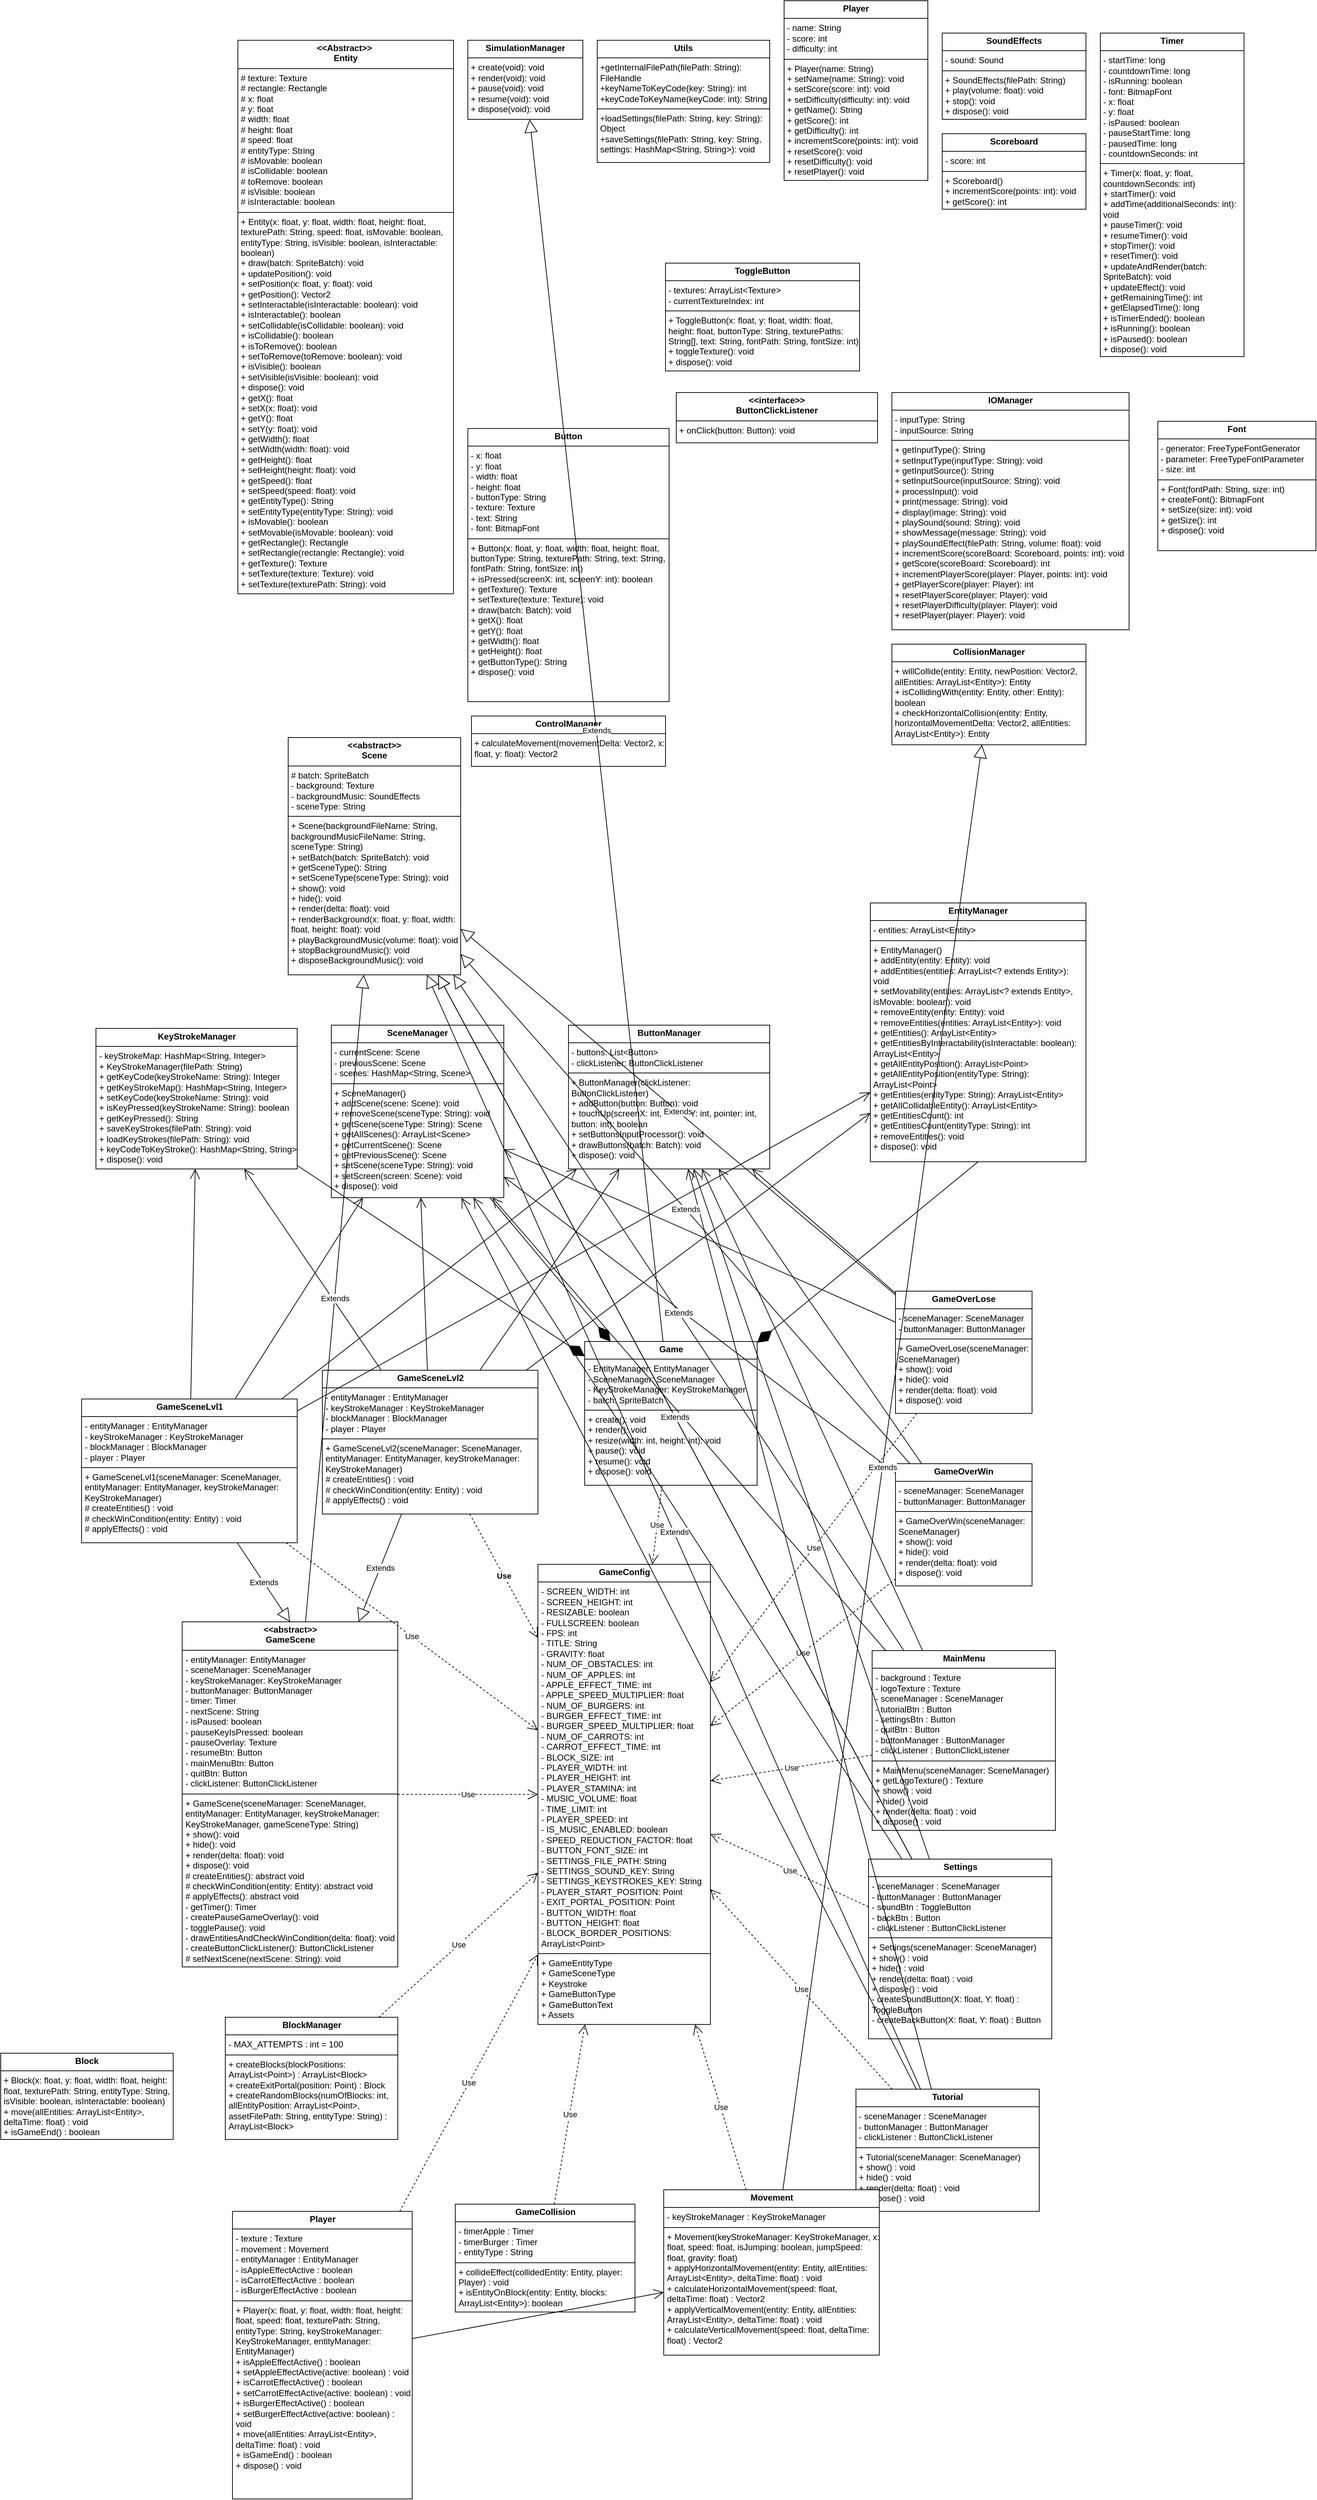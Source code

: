 <mxfile version="24.0.5" type="device">
  <diagram id="C5RBs43oDa-KdzZeNtuy" name="Page-1">
    <mxGraphModel dx="3617" dy="1257" grid="1" gridSize="10" guides="1" tooltips="1" connect="1" arrows="1" fold="1" page="1" pageScale="1" pageWidth="827" pageHeight="1169" math="0" shadow="0">
      <root>
        <mxCell id="WIyWlLk6GJQsqaUBKTNV-0" />
        <mxCell id="WIyWlLk6GJQsqaUBKTNV-1" parent="WIyWlLk6GJQsqaUBKTNV-0" />
        <mxCell id="6f671lk-CQySdU4DPiXB-6" value="&lt;p style=&quot;margin:0px;margin-top:4px;text-align:center;&quot;&gt;&lt;b&gt;&amp;lt;&amp;lt;Abstract&amp;gt;&amp;gt; &lt;br&gt;Entity&lt;/b&gt;&lt;br&gt;&lt;/p&gt;&lt;hr size=&quot;1&quot; style=&quot;border-style:solid;&quot;&gt;&lt;p style=&quot;margin:0px;margin-left:4px;&quot;&gt;# texture: Texture&lt;/p&gt;&lt;p style=&quot;margin:0px;margin-left:4px;&quot;&gt;# rectangle: Rectangle&lt;/p&gt;&lt;p style=&quot;margin:0px;margin-left:4px;&quot;&gt;# x: float&lt;/p&gt;&lt;p style=&quot;margin:0px;margin-left:4px;&quot;&gt;# y: float&lt;/p&gt;&lt;p style=&quot;margin:0px;margin-left:4px;&quot;&gt;# width: float&lt;/p&gt;&lt;p style=&quot;margin:0px;margin-left:4px;&quot;&gt;# height: float&lt;/p&gt;&lt;p style=&quot;margin:0px;margin-left:4px;&quot;&gt;# speed: float&lt;/p&gt;&lt;p style=&quot;margin:0px;margin-left:4px;&quot;&gt;# entityType: String&lt;/p&gt;&lt;p style=&quot;margin:0px;margin-left:4px;&quot;&gt;# isMovable: boolean&lt;/p&gt;&lt;p style=&quot;margin:0px;margin-left:4px;&quot;&gt;# isCollidable: boolean&lt;/p&gt;&lt;p style=&quot;margin:0px;margin-left:4px;&quot;&gt;# toRemove: boolean&lt;/p&gt;&lt;p style=&quot;margin:0px;margin-left:4px;&quot;&gt;# isVisible: boolean&lt;/p&gt;&lt;p style=&quot;margin:0px;margin-left:4px;&quot;&gt;# isInteractable: boolean&lt;/p&gt;&lt;hr size=&quot;1&quot; style=&quot;border-style:solid;&quot;&gt;&lt;p style=&quot;margin:0px;margin-left:4px;&quot;&gt;+ Entity(x: float, y: float, width: float, height: float, texturePath: String, speed: float, isMovable: boolean, entityType: String, isVisible: boolean, isInteractable: boolean)&lt;/p&gt;&lt;p style=&quot;margin:0px;margin-left:4px;&quot;&gt;+ draw(batch: SpriteBatch): void&lt;/p&gt;&lt;p style=&quot;margin:0px;margin-left:4px;&quot;&gt;+ updatePosition(): void&lt;/p&gt;&lt;p style=&quot;margin:0px;margin-left:4px;&quot;&gt;+ setPosition(x: float, y: float): void&lt;/p&gt;&lt;p style=&quot;margin:0px;margin-left:4px;&quot;&gt;+ getPosition(): Vector2&lt;/p&gt;&lt;p style=&quot;margin:0px;margin-left:4px;&quot;&gt;+ setInteractable(isInteractable: boolean): void&lt;/p&gt;&lt;p style=&quot;margin:0px;margin-left:4px;&quot;&gt;+ isInteractable(): boolean&lt;/p&gt;&lt;p style=&quot;margin:0px;margin-left:4px;&quot;&gt;+ setCollidable(isCollidable: boolean): void&lt;/p&gt;&lt;p style=&quot;margin:0px;margin-left:4px;&quot;&gt;+ isCollidable(): boolean&lt;/p&gt;&lt;p style=&quot;margin:0px;margin-left:4px;&quot;&gt;+ isToRemove(): boolean&lt;/p&gt;&lt;p style=&quot;margin:0px;margin-left:4px;&quot;&gt;+ setToRemove(toRemove: boolean): void&lt;/p&gt;&lt;p style=&quot;margin:0px;margin-left:4px;&quot;&gt;+ isVisible(): boolean&lt;/p&gt;&lt;p style=&quot;margin:0px;margin-left:4px;&quot;&gt;+ setVisible(isVisible: boolean): void&lt;/p&gt;&lt;p style=&quot;margin:0px;margin-left:4px;&quot;&gt;+ dispose(): void&lt;/p&gt;&lt;p style=&quot;margin:0px;margin-left:4px;&quot;&gt;+ getX(): float&lt;/p&gt;&lt;p style=&quot;margin:0px;margin-left:4px;&quot;&gt;+ setX(x: float): void&lt;/p&gt;&lt;p style=&quot;margin:0px;margin-left:4px;&quot;&gt;+ getY(): float&lt;/p&gt;&lt;p style=&quot;margin:0px;margin-left:4px;&quot;&gt;+ setY(y: float): void&lt;/p&gt;&lt;p style=&quot;margin:0px;margin-left:4px;&quot;&gt;+ getWidth(): float&lt;/p&gt;&lt;p style=&quot;margin:0px;margin-left:4px;&quot;&gt;+ setWidth(width: float): void&lt;/p&gt;&lt;p style=&quot;margin:0px;margin-left:4px;&quot;&gt;+ getHeight(): float&lt;/p&gt;&lt;p style=&quot;margin:0px;margin-left:4px;&quot;&gt;+ setHeight(height: float): void&lt;/p&gt;&lt;p style=&quot;margin:0px;margin-left:4px;&quot;&gt;+ getSpeed(): float&lt;/p&gt;&lt;p style=&quot;margin:0px;margin-left:4px;&quot;&gt;+ setSpeed(speed: float): void&lt;/p&gt;&lt;p style=&quot;margin:0px;margin-left:4px;&quot;&gt;+ getEntityType(): String&lt;/p&gt;&lt;p style=&quot;margin:0px;margin-left:4px;&quot;&gt;+ setEntityType(entityType: String): void&lt;/p&gt;&lt;p style=&quot;margin:0px;margin-left:4px;&quot;&gt;+ isMovable(): boolean&lt;/p&gt;&lt;p style=&quot;margin:0px;margin-left:4px;&quot;&gt;+ setMovable(isMovable: boolean): void&lt;/p&gt;&lt;p style=&quot;margin:0px;margin-left:4px;&quot;&gt;+ getRectangle(): Rectangle&lt;/p&gt;&lt;p style=&quot;margin:0px;margin-left:4px;&quot;&gt;+ setRectangle(rectangle: Rectangle): void&lt;/p&gt;&lt;p style=&quot;margin:0px;margin-left:4px;&quot;&gt;+ getTexture(): Texture&lt;/p&gt;&lt;p style=&quot;margin:0px;margin-left:4px;&quot;&gt;+ setTexture(texture: Texture): void&lt;/p&gt;&lt;p style=&quot;margin:0px;margin-left:4px;&quot;&gt;&lt;span style=&quot;background-color: initial;&quot;&gt;+ setTexture(texturePath: String): void&lt;/span&gt;&lt;span style=&quot;background-color: initial;&quot;&gt;&amp;nbsp;&lt;/span&gt;&lt;br&gt;&lt;/p&gt;" style="verticalAlign=top;align=left;overflow=fill;html=1;whiteSpace=wrap;" vertex="1" parent="WIyWlLk6GJQsqaUBKTNV-1">
          <mxGeometry x="50" y="110" width="300" height="770" as="geometry" />
        </mxCell>
        <mxCell id="6f671lk-CQySdU4DPiXB-7" value="&lt;p style=&quot;margin:0px;margin-top:4px;text-align:center;&quot;&gt;&lt;b&gt;SimulationManager&lt;/b&gt;&lt;br&gt;&lt;/p&gt;&lt;hr size=&quot;1&quot; style=&quot;border-style:solid;&quot;&gt;&lt;p style=&quot;margin:0px;margin-left:4px;&quot;&gt;&lt;/p&gt;&lt;p style=&quot;margin:0px;margin-left:4px;&quot;&gt;+ create(void): void&lt;/p&gt;&lt;p style=&quot;margin:0px;margin-left:4px;&quot;&gt;+ render(void): void&lt;/p&gt;&lt;p style=&quot;margin:0px;margin-left:4px;&quot;&gt;+ pause(void): void&lt;/p&gt;&lt;p style=&quot;margin:0px;margin-left:4px;&quot;&gt;+ resume(void): void&lt;/p&gt;&lt;p style=&quot;margin:0px;margin-left:4px;&quot;&gt;+ dispose(void): void&lt;/p&gt;" style="verticalAlign=top;align=left;overflow=fill;html=1;whiteSpace=wrap;" vertex="1" parent="WIyWlLk6GJQsqaUBKTNV-1">
          <mxGeometry x="370" y="110" width="160" height="110" as="geometry" />
        </mxCell>
        <mxCell id="6f671lk-CQySdU4DPiXB-9" value="&lt;p style=&quot;margin:0px;margin-top:4px;text-align:center;&quot;&gt;&lt;b&gt;Utils&lt;/b&gt;&lt;br&gt;&lt;/p&gt;&lt;hr size=&quot;1&quot; style=&quot;border-style:solid;&quot;&gt;&lt;p style=&quot;margin:0px;margin-left:4px;&quot;&gt;+getInternalFilePath(filePath: String): FileHandle&lt;/p&gt;&lt;p style=&quot;margin:0px;margin-left:4px;&quot;&gt;+keyNameToKeyCode(key: String): int&lt;/p&gt;&lt;p style=&quot;margin:0px;margin-left:4px;&quot;&gt;+keyCodeToKeyName(keyCode: int): String&lt;/p&gt;&lt;hr size=&quot;1&quot; style=&quot;border-style:solid;&quot;&gt;&lt;p style=&quot;margin:0px;margin-left:4px;&quot;&gt;+loadSettings(filePath: String, key: String): Object&lt;/p&gt;&lt;p style=&quot;margin:0px;margin-left:4px;&quot;&gt;+saveSettings(filePath: String, key: String, settings: HashMap&amp;lt;String, String&amp;gt;): void&lt;/p&gt;" style="verticalAlign=top;align=left;overflow=fill;html=1;whiteSpace=wrap;" vertex="1" parent="WIyWlLk6GJQsqaUBKTNV-1">
          <mxGeometry x="550" y="110" width="240" height="170" as="geometry" />
        </mxCell>
        <mxCell id="6f671lk-CQySdU4DPiXB-10" style="edgeStyle=orthogonalEdgeStyle;rounded=0;orthogonalLoop=1;jettySize=auto;html=1;exitX=0.5;exitY=1;exitDx=0;exitDy=0;" edge="1" parent="WIyWlLk6GJQsqaUBKTNV-1" source="6f671lk-CQySdU4DPiXB-9" target="6f671lk-CQySdU4DPiXB-9">
          <mxGeometry relative="1" as="geometry" />
        </mxCell>
        <mxCell id="6f671lk-CQySdU4DPiXB-11" value="&lt;p style=&quot;margin:0px;margin-top:4px;text-align:center;&quot;&gt;&lt;b&gt;&amp;lt;&amp;lt;abstract&amp;gt;&amp;gt;&lt;br&gt;Scene&lt;/b&gt;&lt;br&gt;&lt;/p&gt;&lt;hr size=&quot;1&quot; style=&quot;border-style:solid;&quot;&gt;&lt;p style=&quot;margin:0px;margin-left:4px;&quot;&gt;# batch: SpriteBatch&lt;/p&gt;&lt;p style=&quot;margin:0px;margin-left:4px;&quot;&gt;- background: Texture&lt;/p&gt;&lt;p style=&quot;margin:0px;margin-left:4px;&quot;&gt;- backgroundMusic: SoundEffects&lt;/p&gt;&lt;p style=&quot;margin:0px;margin-left:4px;&quot;&gt;- sceneType: String&lt;/p&gt;&lt;hr size=&quot;1&quot; style=&quot;border-style:solid;&quot;&gt;&lt;p style=&quot;margin:0px;margin-left:4px;&quot;&gt;+ Scene(backgroundFileName: String, backgroundMusicFileName: String, sceneType: String)&lt;/p&gt;&lt;p style=&quot;margin:0px;margin-left:4px;&quot;&gt;+ setBatch(batch: SpriteBatch): void&lt;/p&gt;&lt;p style=&quot;margin:0px;margin-left:4px;&quot;&gt;+ getSceneType(): String&lt;/p&gt;&lt;p style=&quot;margin:0px;margin-left:4px;&quot;&gt;+ setSceneType(sceneType: String): void&lt;/p&gt;&lt;p style=&quot;margin:0px;margin-left:4px;&quot;&gt;+ show(): void&lt;/p&gt;&lt;p style=&quot;margin:0px;margin-left:4px;&quot;&gt;+ hide(): void&lt;/p&gt;&lt;p style=&quot;margin:0px;margin-left:4px;&quot;&gt;+ render(delta: float): void&lt;/p&gt;&lt;p style=&quot;margin:0px;margin-left:4px;&quot;&gt;+ renderBackground(x: float, y: float, width: float, height: float): void&lt;/p&gt;&lt;p style=&quot;margin:0px;margin-left:4px;&quot;&gt;+ playBackgroundMusic(volume: float): void&lt;/p&gt;&lt;p style=&quot;margin:0px;margin-left:4px;&quot;&gt;+ stopBackgroundMusic(): void&lt;/p&gt;&lt;p style=&quot;margin:0px;margin-left:4px;&quot;&gt;+ disposeBackgroundMusic(): void&lt;/p&gt;" style="verticalAlign=top;align=left;overflow=fill;html=1;whiteSpace=wrap;" vertex="1" parent="WIyWlLk6GJQsqaUBKTNV-1">
          <mxGeometry x="120" y="1080" width="240" height="330" as="geometry" />
        </mxCell>
        <mxCell id="6f671lk-CQySdU4DPiXB-12" value="&lt;p style=&quot;margin:0px;margin-top:4px;text-align:center;&quot;&gt;&lt;b&gt;SceneManager&lt;/b&gt;&lt;br&gt;&lt;/p&gt;&lt;hr size=&quot;1&quot; style=&quot;border-style:solid;&quot;&gt;&lt;p style=&quot;margin:0px;margin-left:4px;&quot;&gt;- currentScene: Scene&lt;/p&gt;&lt;p style=&quot;margin:0px;margin-left:4px;&quot;&gt;- previousScene: Scene&lt;/p&gt;&lt;p style=&quot;margin:0px;margin-left:4px;&quot;&gt;- scenes: HashMap&amp;lt;String, Scene&amp;gt;&lt;/p&gt;&lt;hr size=&quot;1&quot; style=&quot;border-style:solid;&quot;&gt;&lt;p style=&quot;margin:0px;margin-left:4px;&quot;&gt;+ SceneManager()&lt;/p&gt;&lt;p style=&quot;margin:0px;margin-left:4px;&quot;&gt;+ addScene(scene: Scene): void&lt;/p&gt;&lt;p style=&quot;margin:0px;margin-left:4px;&quot;&gt;+ removeScene(sceneType: String): void&lt;/p&gt;&lt;p style=&quot;margin:0px;margin-left:4px;&quot;&gt;+ getScene(sceneType: String): Scene&lt;/p&gt;&lt;p style=&quot;margin:0px;margin-left:4px;&quot;&gt;+ getAllScenes(): ArrayList&amp;lt;Scene&amp;gt;&lt;/p&gt;&lt;p style=&quot;margin:0px;margin-left:4px;&quot;&gt;+ getCurrentScene(): Scene&lt;/p&gt;&lt;p style=&quot;margin:0px;margin-left:4px;&quot;&gt;+ getPreviousScene(): Scene&lt;/p&gt;&lt;p style=&quot;margin:0px;margin-left:4px;&quot;&gt;+ setScene(sceneType: String): void&lt;/p&gt;&lt;p style=&quot;margin:0px;margin-left:4px;&quot;&gt;+ setScreen(screen: Scene): void&lt;/p&gt;&lt;p style=&quot;margin:0px;margin-left:4px;&quot;&gt;+ dispose(): void&lt;/p&gt;" style="verticalAlign=top;align=left;overflow=fill;html=1;whiteSpace=wrap;" vertex="1" parent="WIyWlLk6GJQsqaUBKTNV-1">
          <mxGeometry x="180" y="1480" width="240" height="240" as="geometry" />
        </mxCell>
        <mxCell id="6f671lk-CQySdU4DPiXB-13" value="&lt;p style=&quot;margin:0px;margin-top:4px;text-align:center;&quot;&gt;&lt;b&gt;Button&lt;/b&gt;&lt;br&gt;&lt;/p&gt;&lt;hr size=&quot;1&quot; style=&quot;border-style:solid;&quot;&gt;&lt;p style=&quot;margin:0px;margin-left:4px;&quot;&gt;- x: float&lt;/p&gt;&lt;p style=&quot;margin:0px;margin-left:4px;&quot;&gt;- y: float&lt;/p&gt;&lt;p style=&quot;margin:0px;margin-left:4px;&quot;&gt;- width: float&lt;/p&gt;&lt;p style=&quot;margin:0px;margin-left:4px;&quot;&gt;- height: float&lt;/p&gt;&lt;p style=&quot;margin:0px;margin-left:4px;&quot;&gt;- buttonType: String&lt;/p&gt;&lt;p style=&quot;margin:0px;margin-left:4px;&quot;&gt;- texture: Texture&lt;/p&gt;&lt;p style=&quot;margin:0px;margin-left:4px;&quot;&gt;- text: String&lt;/p&gt;&lt;p style=&quot;margin:0px;margin-left:4px;&quot;&gt;- font: BitmapFont&lt;/p&gt;&lt;hr size=&quot;1&quot; style=&quot;border-style:solid;&quot;&gt;&lt;p style=&quot;margin:0px;margin-left:4px;&quot;&gt;+ Button(x: float, y: float, width: float, height: float, buttonType: String, texturePath: String, text: String, fontPath: String, fontSize: int)&lt;/p&gt;&lt;p style=&quot;margin:0px;margin-left:4px;&quot;&gt;+ isPressed(screenX: int, screenY: int): boolean&lt;/p&gt;&lt;p style=&quot;margin:0px;margin-left:4px;&quot;&gt;+ getTexture(): Texture&lt;/p&gt;&lt;p style=&quot;margin:0px;margin-left:4px;&quot;&gt;+ setTexture(texture: Texture): void&lt;/p&gt;&lt;p style=&quot;margin:0px;margin-left:4px;&quot;&gt;+ draw(batch: Batch): void&lt;/p&gt;&lt;p style=&quot;margin:0px;margin-left:4px;&quot;&gt;+ getX(): float&lt;/p&gt;&lt;p style=&quot;margin:0px;margin-left:4px;&quot;&gt;+ getY(): float&lt;/p&gt;&lt;p style=&quot;margin:0px;margin-left:4px;&quot;&gt;+ getWidth(): float&lt;/p&gt;&lt;p style=&quot;margin:0px;margin-left:4px;&quot;&gt;+ getHeight(): float&lt;/p&gt;&lt;p style=&quot;margin:0px;margin-left:4px;&quot;&gt;+ getButtonType(): String&lt;/p&gt;&lt;p style=&quot;margin:0px;margin-left:4px;&quot;&gt;+ dispose(): void&lt;/p&gt;" style="verticalAlign=top;align=left;overflow=fill;html=1;whiteSpace=wrap;" vertex="1" parent="WIyWlLk6GJQsqaUBKTNV-1">
          <mxGeometry x="370" y="650" width="280" height="380" as="geometry" />
        </mxCell>
        <mxCell id="6f671lk-CQySdU4DPiXB-14" value="&lt;p style=&quot;margin:0px;margin-top:4px;text-align:center;&quot;&gt;&lt;b&gt;&amp;lt;&amp;lt;interface&amp;gt;&amp;gt;&lt;br&gt;ButtonClickListener&lt;/b&gt;&lt;br&gt;&lt;/p&gt;&lt;hr size=&quot;1&quot; style=&quot;border-style:solid;&quot;&gt;&lt;p style=&quot;margin:0px;margin-left:4px;&quot;&gt;&lt;/p&gt;&lt;p style=&quot;margin:0px;margin-left:4px;&quot;&gt;+ onClick(button: Button): void&lt;br&gt;&lt;/p&gt;" style="verticalAlign=top;align=left;overflow=fill;html=1;whiteSpace=wrap;" vertex="1" parent="WIyWlLk6GJQsqaUBKTNV-1">
          <mxGeometry x="660" y="600" width="280" height="70" as="geometry" />
        </mxCell>
        <mxCell id="6f671lk-CQySdU4DPiXB-15" value="&lt;p style=&quot;margin:0px;margin-top:4px;text-align:center;&quot;&gt;&lt;b&gt;ButtonManager&lt;/b&gt;&lt;br&gt;&lt;/p&gt;&lt;hr size=&quot;1&quot; style=&quot;border-style:solid;&quot;&gt;&lt;p style=&quot;margin:0px;margin-left:4px;&quot;&gt;- buttons: List&amp;lt;Button&amp;gt;&lt;/p&gt;&lt;p style=&quot;margin:0px;margin-left:4px;&quot;&gt;- clickListener: ButtonClickListener&lt;/p&gt;&lt;hr size=&quot;1&quot; style=&quot;border-style:solid;&quot;&gt;&lt;p style=&quot;margin:0px;margin-left:4px;&quot;&gt;+ ButtonManager(clickListener: ButtonClickListener)&lt;/p&gt;&lt;p style=&quot;margin:0px;margin-left:4px;&quot;&gt;+ addButton(button: Button): void&lt;/p&gt;&lt;p style=&quot;margin:0px;margin-left:4px;&quot;&gt;+ touchUp(screenX: int, screenY: int, pointer: int, button: int): boolean&lt;/p&gt;&lt;p style=&quot;margin:0px;margin-left:4px;&quot;&gt;+ setButtonsInputProcessor(): void&lt;/p&gt;&lt;p style=&quot;margin:0px;margin-left:4px;&quot;&gt;+ drawButtons(batch: Batch): void&lt;/p&gt;&lt;p style=&quot;margin:0px;margin-left:4px;&quot;&gt;+ dispose(): void&lt;/p&gt;" style="verticalAlign=top;align=left;overflow=fill;html=1;whiteSpace=wrap;" vertex="1" parent="WIyWlLk6GJQsqaUBKTNV-1">
          <mxGeometry x="510" y="1480" width="280" height="200" as="geometry" />
        </mxCell>
        <mxCell id="6f671lk-CQySdU4DPiXB-16" value="&lt;p style=&quot;margin:0px;margin-top:4px;text-align:center;&quot;&gt;&lt;b&gt;ToggleButton&lt;/b&gt;&lt;br&gt;&lt;/p&gt;&lt;hr size=&quot;1&quot; style=&quot;border-style:solid;&quot;&gt;&lt;p style=&quot;margin:0px;margin-left:4px;&quot;&gt;- textures: ArrayList&amp;lt;Texture&amp;gt;&lt;/p&gt;&lt;p style=&quot;margin:0px;margin-left:4px;&quot;&gt;- currentTextureIndex: int&lt;/p&gt;&lt;hr size=&quot;1&quot; style=&quot;border-style:solid;&quot;&gt;&lt;p style=&quot;margin:0px;margin-left:4px;&quot;&gt;+ ToggleButton(x: float, y: float, width: float, height: float, buttonType: String, texturePaths: String[], text: String, fontPath: String, fontSize: int)&lt;/p&gt;&lt;p style=&quot;margin:0px;margin-left:4px;&quot;&gt;+ toggleTexture(): void&lt;/p&gt;&lt;p style=&quot;margin:0px;margin-left:4px;&quot;&gt;+ dispose(): void&lt;/p&gt;" style="verticalAlign=top;align=left;overflow=fill;html=1;whiteSpace=wrap;" vertex="1" parent="WIyWlLk6GJQsqaUBKTNV-1">
          <mxGeometry x="645" y="420" width="270" height="150" as="geometry" />
        </mxCell>
        <mxCell id="6f671lk-CQySdU4DPiXB-17" value="&lt;p style=&quot;margin:0px;margin-top:4px;text-align:center;&quot;&gt;&lt;b&gt;IOManager&lt;/b&gt;&lt;br&gt;&lt;/p&gt;&lt;hr size=&quot;1&quot; style=&quot;border-style:solid;&quot;&gt;&lt;p style=&quot;margin:0px;margin-left:4px;&quot;&gt;- inputType: String&lt;/p&gt;&lt;p style=&quot;margin:0px;margin-left:4px;&quot;&gt;- inputSource: String&lt;/p&gt;&lt;hr size=&quot;1&quot; style=&quot;border-style:solid;&quot;&gt;&lt;p style=&quot;margin:0px;margin-left:4px;&quot;&gt;+ getInputType(): String&lt;/p&gt;&lt;p style=&quot;margin:0px;margin-left:4px;&quot;&gt;+ setInputType(inputType: String): void&lt;/p&gt;&lt;p style=&quot;margin:0px;margin-left:4px;&quot;&gt;+ getInputSource(): String&lt;/p&gt;&lt;p style=&quot;margin:0px;margin-left:4px;&quot;&gt;+ setInputSource(inputSource: String): void&lt;/p&gt;&lt;p style=&quot;margin:0px;margin-left:4px;&quot;&gt;+ processInput(): void&lt;/p&gt;&lt;p style=&quot;margin:0px;margin-left:4px;&quot;&gt;+ print(message: String): void&lt;/p&gt;&lt;p style=&quot;margin:0px;margin-left:4px;&quot;&gt;+ display(image: String): void&lt;/p&gt;&lt;p style=&quot;margin:0px;margin-left:4px;&quot;&gt;+ playSound(sound: String): void&lt;/p&gt;&lt;p style=&quot;margin:0px;margin-left:4px;&quot;&gt;+ showMessage(message: String): void&lt;/p&gt;&lt;p style=&quot;margin:0px;margin-left:4px;&quot;&gt;+ playSoundEffect(filePath: String, volume: float): void&lt;/p&gt;&lt;p style=&quot;margin:0px;margin-left:4px;&quot;&gt;+ incrementScore(scoreBoard: Scoreboard, points: int): void&lt;/p&gt;&lt;p style=&quot;margin:0px;margin-left:4px;&quot;&gt;+ getScore(scoreBoard: Scoreboard): int&lt;/p&gt;&lt;p style=&quot;margin:0px;margin-left:4px;&quot;&gt;+ incrementPlayerScore(player: Player, points: int): void&lt;/p&gt;&lt;p style=&quot;margin:0px;margin-left:4px;&quot;&gt;+ getPlayerScore(player: Player): int&lt;/p&gt;&lt;p style=&quot;margin:0px;margin-left:4px;&quot;&gt;+ resetPlayerScore(player: Player): void&lt;/p&gt;&lt;p style=&quot;margin:0px;margin-left:4px;&quot;&gt;+ resetPlayerDifficulty(player: Player): void&lt;/p&gt;&lt;p style=&quot;margin:0px;margin-left:4px;&quot;&gt;+ resetPlayer(player: Player): void&lt;/p&gt;" style="verticalAlign=top;align=left;overflow=fill;html=1;whiteSpace=wrap;" vertex="1" parent="WIyWlLk6GJQsqaUBKTNV-1">
          <mxGeometry x="960" y="600" width="330" height="330" as="geometry" />
        </mxCell>
        <mxCell id="6f671lk-CQySdU4DPiXB-18" value="&lt;p style=&quot;margin:0px;margin-top:4px;text-align:center;&quot;&gt;&lt;b&gt;KeyStrokeManager&lt;/b&gt;&lt;br&gt;&lt;/p&gt;&lt;hr size=&quot;1&quot; style=&quot;border-style:solid;&quot;&gt;&lt;p style=&quot;margin:0px;margin-left:4px;&quot;&gt;&lt;span style=&quot;background-color: initial;&quot;&gt;- keyStrokeMap: HashMap&amp;lt;String, Integer&amp;gt;&lt;/span&gt;&lt;br&gt;&lt;/p&gt;&lt;p style=&quot;margin:0px;margin-left:4px;&quot;&gt;+ KeyStrokeManager(filePath: String)&lt;/p&gt;&lt;p style=&quot;margin:0px;margin-left:4px;&quot;&gt;+ getKeyCode(keyStrokeName: String): Integer&lt;/p&gt;&lt;p style=&quot;margin:0px;margin-left:4px;&quot;&gt;+ getKeyStrokeMap(): HashMap&amp;lt;String, Integer&amp;gt;&lt;/p&gt;&lt;p style=&quot;margin:0px;margin-left:4px;&quot;&gt;+ setKeyCode(keyStrokeName: String): void&lt;/p&gt;&lt;p style=&quot;margin:0px;margin-left:4px;&quot;&gt;+ isKeyPressed(keyStrokeName: String): boolean&lt;/p&gt;&lt;p style=&quot;margin:0px;margin-left:4px;&quot;&gt;+ getKeyPressed(): String&lt;/p&gt;&lt;p style=&quot;margin:0px;margin-left:4px;&quot;&gt;+ saveKeyStrokes(filePath: String): void&lt;/p&gt;&lt;p style=&quot;margin:0px;margin-left:4px;&quot;&gt;+ loadKeyStrokes(filePath: String): void&lt;/p&gt;&lt;p style=&quot;margin:0px;margin-left:4px;&quot;&gt;+ keyCodeToKeyStroke(): HashMap&amp;lt;String, String&amp;gt;&lt;/p&gt;&lt;p style=&quot;margin:0px;margin-left:4px;&quot;&gt;+ dispose(): void&lt;/p&gt;" style="verticalAlign=top;align=left;overflow=fill;html=1;whiteSpace=wrap;" vertex="1" parent="WIyWlLk6GJQsqaUBKTNV-1">
          <mxGeometry x="-147.5" y="1484.5" width="280" height="195.5" as="geometry" />
        </mxCell>
        <mxCell id="6f671lk-CQySdU4DPiXB-19" value="&lt;p style=&quot;margin:0px;margin-top:4px;text-align:center;&quot;&gt;&lt;b&gt;Player&lt;/b&gt;&lt;br&gt;&lt;/p&gt;&lt;hr size=&quot;1&quot; style=&quot;border-style:solid;&quot;&gt;&lt;p style=&quot;margin:0px;margin-left:4px;&quot;&gt;- name: String&lt;/p&gt;&lt;p style=&quot;margin:0px;margin-left:4px;&quot;&gt;- score: int&lt;/p&gt;&lt;p style=&quot;margin:0px;margin-left:4px;&quot;&gt;- difficulty: int&lt;/p&gt;&lt;hr size=&quot;1&quot; style=&quot;border-style:solid;&quot;&gt;&lt;p style=&quot;margin:0px;margin-left:4px;&quot;&gt;+ Player(name: String)&lt;/p&gt;&lt;p style=&quot;margin:0px;margin-left:4px;&quot;&gt;+ setName(name: String): void&lt;/p&gt;&lt;p style=&quot;margin:0px;margin-left:4px;&quot;&gt;+ setScore(score: int): void&lt;/p&gt;&lt;p style=&quot;margin:0px;margin-left:4px;&quot;&gt;+ setDifficulty(difficulty: int): void&lt;/p&gt;&lt;p style=&quot;margin:0px;margin-left:4px;&quot;&gt;+ getName(): String&lt;/p&gt;&lt;p style=&quot;margin:0px;margin-left:4px;&quot;&gt;+ getScore(): int&lt;/p&gt;&lt;p style=&quot;margin:0px;margin-left:4px;&quot;&gt;+ getDifficulty(): int&lt;/p&gt;&lt;p style=&quot;margin:0px;margin-left:4px;&quot;&gt;+ incrementScore(points: int): void&lt;/p&gt;&lt;p style=&quot;margin:0px;margin-left:4px;&quot;&gt;+ resetScore(): void&lt;/p&gt;&lt;p style=&quot;margin:0px;margin-left:4px;&quot;&gt;+ resetDifficulty(): void&lt;/p&gt;&lt;p style=&quot;margin:0px;margin-left:4px;&quot;&gt;+ resetPlayer(): void&lt;/p&gt;" style="verticalAlign=top;align=left;overflow=fill;html=1;whiteSpace=wrap;" vertex="1" parent="WIyWlLk6GJQsqaUBKTNV-1">
          <mxGeometry x="810" y="55" width="200" height="250" as="geometry" />
        </mxCell>
        <mxCell id="6f671lk-CQySdU4DPiXB-20" value="&lt;p style=&quot;margin:0px;margin-top:4px;text-align:center;&quot;&gt;&lt;b&gt;Scoreboard&lt;/b&gt;&lt;br&gt;&lt;/p&gt;&lt;hr size=&quot;1&quot; style=&quot;border-style:solid;&quot;&gt;&lt;p style=&quot;margin:0px;margin-left:4px;&quot;&gt;- score: int&lt;/p&gt;&lt;hr size=&quot;1&quot; style=&quot;border-style:solid;&quot;&gt;&lt;p style=&quot;margin:0px;margin-left:4px;&quot;&gt;+ Scoreboard()&lt;/p&gt;&lt;p style=&quot;margin:0px;margin-left:4px;&quot;&gt;+ incrementScore(points: int): void&lt;/p&gt;&lt;p style=&quot;margin:0px;margin-left:4px;&quot;&gt;+ getScore(): int&lt;/p&gt;" style="verticalAlign=top;align=left;overflow=fill;html=1;whiteSpace=wrap;" vertex="1" parent="WIyWlLk6GJQsqaUBKTNV-1">
          <mxGeometry x="1030" y="240" width="200" height="105" as="geometry" />
        </mxCell>
        <mxCell id="6f671lk-CQySdU4DPiXB-21" value="&lt;p style=&quot;margin:0px;margin-top:4px;text-align:center;&quot;&gt;&lt;b&gt;SoundEffects&lt;/b&gt;&lt;br&gt;&lt;/p&gt;&lt;hr size=&quot;1&quot; style=&quot;border-style:solid;&quot;&gt;&lt;p style=&quot;margin:0px;margin-left:4px;&quot;&gt;- sound: Sound&lt;/p&gt;&lt;hr size=&quot;1&quot; style=&quot;border-style:solid;&quot;&gt;&lt;p style=&quot;margin:0px;margin-left:4px;&quot;&gt;+ SoundEffects(filePath: String)&lt;/p&gt;&lt;p style=&quot;margin:0px;margin-left:4px;&quot;&gt;+ play(volume: float): void&lt;/p&gt;&lt;p style=&quot;margin:0px;margin-left:4px;&quot;&gt;+ stop(): void&lt;/p&gt;&lt;p style=&quot;margin:0px;margin-left:4px;&quot;&gt;+ dispose(): void&lt;/p&gt;" style="verticalAlign=top;align=left;overflow=fill;html=1;whiteSpace=wrap;" vertex="1" parent="WIyWlLk6GJQsqaUBKTNV-1">
          <mxGeometry x="1030" y="100" width="200" height="120" as="geometry" />
        </mxCell>
        <mxCell id="6f671lk-CQySdU4DPiXB-22" value="&lt;p style=&quot;margin:0px;margin-top:4px;text-align:center;&quot;&gt;&lt;b&gt;Timer&lt;/b&gt;&lt;br&gt;&lt;/p&gt;&lt;hr size=&quot;1&quot; style=&quot;border-style:solid;&quot;&gt;&lt;p style=&quot;margin:0px;margin-left:4px;&quot;&gt;- startTime: long&lt;/p&gt;&lt;p style=&quot;margin:0px;margin-left:4px;&quot;&gt;- countdownTime: long&lt;/p&gt;&lt;p style=&quot;margin:0px;margin-left:4px;&quot;&gt;- isRunning: boolean&lt;/p&gt;&lt;p style=&quot;margin:0px;margin-left:4px;&quot;&gt;- font: BitmapFont&lt;/p&gt;&lt;p style=&quot;margin:0px;margin-left:4px;&quot;&gt;- x: float&lt;/p&gt;&lt;p style=&quot;margin:0px;margin-left:4px;&quot;&gt;- y: float&lt;/p&gt;&lt;p style=&quot;margin:0px;margin-left:4px;&quot;&gt;- isPaused: boolean&lt;/p&gt;&lt;p style=&quot;margin:0px;margin-left:4px;&quot;&gt;- pauseStartTime: long&lt;/p&gt;&lt;p style=&quot;margin:0px;margin-left:4px;&quot;&gt;- pausedTime: long&lt;/p&gt;&lt;p style=&quot;margin:0px;margin-left:4px;&quot;&gt;- countdownSeconds: int&lt;/p&gt;&lt;hr size=&quot;1&quot; style=&quot;border-style:solid;&quot;&gt;&lt;p style=&quot;margin:0px;margin-left:4px;&quot;&gt;+ Timer(x: float, y: float, countdownSeconds: int)&lt;/p&gt;&lt;p style=&quot;margin:0px;margin-left:4px;&quot;&gt;+ startTimer(): void&lt;/p&gt;&lt;p style=&quot;margin:0px;margin-left:4px;&quot;&gt;+ addTime(additionalSeconds: int): void&lt;/p&gt;&lt;p style=&quot;margin:0px;margin-left:4px;&quot;&gt;+ pauseTimer(): void&lt;/p&gt;&lt;p style=&quot;margin:0px;margin-left:4px;&quot;&gt;+ resumeTimer(): void&lt;/p&gt;&lt;p style=&quot;margin:0px;margin-left:4px;&quot;&gt;+ stopTimer(): void&lt;/p&gt;&lt;p style=&quot;margin:0px;margin-left:4px;&quot;&gt;+ resetTimer(): void&lt;/p&gt;&lt;p style=&quot;margin:0px;margin-left:4px;&quot;&gt;+ updateAndRender(batch: SpriteBatch): void&lt;/p&gt;&lt;p style=&quot;margin:0px;margin-left:4px;&quot;&gt;+ updateEffect(): void&lt;/p&gt;&lt;p style=&quot;margin:0px;margin-left:4px;&quot;&gt;+ getRemainingTime(): int&lt;/p&gt;&lt;p style=&quot;margin:0px;margin-left:4px;&quot;&gt;+ getElapsedTime(): long&lt;/p&gt;&lt;p style=&quot;margin:0px;margin-left:4px;&quot;&gt;+ isTimerEnded(): boolean&lt;/p&gt;&lt;p style=&quot;margin:0px;margin-left:4px;&quot;&gt;+ isRunning(): boolean&lt;/p&gt;&lt;p style=&quot;margin:0px;margin-left:4px;&quot;&gt;+ isPaused(): boolean&lt;/p&gt;&lt;p style=&quot;margin:0px;margin-left:4px;&quot;&gt;+ dispose(): void&lt;/p&gt;" style="verticalAlign=top;align=left;overflow=fill;html=1;whiteSpace=wrap;" vertex="1" parent="WIyWlLk6GJQsqaUBKTNV-1">
          <mxGeometry x="1250" y="100" width="200" height="450" as="geometry" />
        </mxCell>
        <mxCell id="6f671lk-CQySdU4DPiXB-23" value="&lt;p style=&quot;margin:0px;margin-top:4px;text-align:center;&quot;&gt;&lt;b&gt;Font&lt;/b&gt;&lt;br&gt;&lt;/p&gt;&lt;hr size=&quot;1&quot; style=&quot;border-style:solid;&quot;&gt;&lt;p style=&quot;margin:0px;margin-left:4px;&quot;&gt;- generator: FreeTypeFontGenerator&lt;/p&gt;&lt;p style=&quot;margin:0px;margin-left:4px;&quot;&gt;- parameter: FreeTypeFontParameter&lt;/p&gt;&lt;p style=&quot;margin:0px;margin-left:4px;&quot;&gt;- size: int&lt;/p&gt;&lt;hr size=&quot;1&quot; style=&quot;border-style:solid;&quot;&gt;&lt;p style=&quot;margin:0px;margin-left:4px;&quot;&gt;+ Font(fontPath: String, size: int)&lt;/p&gt;&lt;p style=&quot;margin:0px;margin-left:4px;&quot;&gt;+ createFont(): BitmapFont&lt;/p&gt;&lt;p style=&quot;margin:0px;margin-left:4px;&quot;&gt;+ setSize(size: int): void&lt;/p&gt;&lt;p style=&quot;margin:0px;margin-left:4px;&quot;&gt;+ getSize(): int&lt;/p&gt;&lt;p style=&quot;margin:0px;margin-left:4px;&quot;&gt;+ dispose(): void&lt;/p&gt;" style="verticalAlign=top;align=left;overflow=fill;html=1;whiteSpace=wrap;" vertex="1" parent="WIyWlLk6GJQsqaUBKTNV-1">
          <mxGeometry x="1330" y="640" width="220" height="180" as="geometry" />
        </mxCell>
        <mxCell id="6f671lk-CQySdU4DPiXB-24" value="&lt;p style=&quot;margin:0px;margin-top:4px;text-align:center;&quot;&gt;&lt;b&gt;EntityManager&lt;/b&gt;&lt;br&gt;&lt;/p&gt;&lt;hr size=&quot;1&quot; style=&quot;border-style:solid;&quot;&gt;&lt;p style=&quot;margin:0px;margin-left:4px;&quot;&gt;- entities: ArrayList&amp;lt;Entity&amp;gt;&lt;/p&gt;&lt;hr size=&quot;1&quot; style=&quot;border-style:solid;&quot;&gt;&lt;p style=&quot;margin:0px;margin-left:4px;&quot;&gt;+ EntityManager()&lt;/p&gt;&lt;p style=&quot;margin:0px;margin-left:4px;&quot;&gt;+ addEntity(entity: Entity): void&lt;/p&gt;&lt;p style=&quot;margin:0px;margin-left:4px;&quot;&gt;+ addEntities(entities: ArrayList&amp;lt;? extends Entity&amp;gt;): void&lt;/p&gt;&lt;p style=&quot;margin:0px;margin-left:4px;&quot;&gt;+ setMovability(entities: ArrayList&amp;lt;? extends Entity&amp;gt;, isMovable: boolean): void&lt;/p&gt;&lt;p style=&quot;margin:0px;margin-left:4px;&quot;&gt;+ removeEntity(entity: Entity): void&lt;/p&gt;&lt;p style=&quot;margin:0px;margin-left:4px;&quot;&gt;+ removeEntities(entities: ArrayList&amp;lt;Entity&amp;gt;): void&lt;/p&gt;&lt;p style=&quot;margin:0px;margin-left:4px;&quot;&gt;+ getEntities(): ArrayList&amp;lt;Entity&amp;gt;&lt;/p&gt;&lt;p style=&quot;margin:0px;margin-left:4px;&quot;&gt;+ getEntitiesByInteractability(isInteractable: boolean): ArrayList&amp;lt;Entity&amp;gt;&lt;/p&gt;&lt;p style=&quot;margin:0px;margin-left:4px;&quot;&gt;+ getAllEntityPosition(): ArrayList&amp;lt;Point&amp;gt;&lt;/p&gt;&lt;p style=&quot;margin:0px;margin-left:4px;&quot;&gt;+ getAllEntityPosition(entityType: String): ArrayList&amp;lt;Point&amp;gt;&lt;/p&gt;&lt;p style=&quot;margin:0px;margin-left:4px;&quot;&gt;+ getEntities(entityType: String): ArrayList&amp;lt;Entity&amp;gt;&lt;/p&gt;&lt;p style=&quot;margin:0px;margin-left:4px;&quot;&gt;+ getAllCollidableEntity(): ArrayList&amp;lt;Entity&amp;gt;&lt;/p&gt;&lt;p style=&quot;margin:0px;margin-left:4px;&quot;&gt;+ getEntitiesCount(): int&lt;/p&gt;&lt;p style=&quot;margin:0px;margin-left:4px;&quot;&gt;+ getEntitiesCount(entityType: String): int&lt;/p&gt;&lt;p style=&quot;margin:0px;margin-left:4px;&quot;&gt;+ removeEntities(): void&lt;/p&gt;&lt;p style=&quot;margin:0px;margin-left:4px;&quot;&gt;+ dispose(): void&lt;/p&gt;" style="verticalAlign=top;align=left;overflow=fill;html=1;whiteSpace=wrap;" vertex="1" parent="WIyWlLk6GJQsqaUBKTNV-1">
          <mxGeometry x="930" y="1310" width="300" height="360" as="geometry" />
        </mxCell>
        <mxCell id="6f671lk-CQySdU4DPiXB-25" value="&lt;p style=&quot;margin:0px;margin-top:4px;text-align:center;&quot;&gt;&lt;b&gt;ControlManager&lt;/b&gt;&lt;br&gt;&lt;/p&gt;&lt;hr size=&quot;1&quot; style=&quot;border-style:solid;&quot;&gt;&lt;p style=&quot;margin:0px;margin-left:4px;&quot;&gt;&lt;/p&gt;&lt;p style=&quot;margin:0px;margin-left:4px;&quot;&gt;+ calculateMovement(movementDelta: Vector2, x: float, y: float): Vector2&lt;/p&gt;&lt;p style=&quot;margin:0px;margin-left:4px;&quot;&gt;&lt;br&gt;&lt;/p&gt;&lt;p style=&quot;margin:0px;margin-left:4px;&quot;&gt;&lt;br&gt;&lt;/p&gt;&lt;p style=&quot;margin:0px;margin-left:4px;&quot;&gt;&lt;br&gt;&lt;/p&gt;&lt;p style=&quot;margin:0px;margin-left:4px;&quot;&gt;&lt;br&gt;&lt;/p&gt;&lt;p style=&quot;margin:0px;margin-left:4px;&quot;&gt;&lt;br&gt;&lt;/p&gt;" style="verticalAlign=top;align=left;overflow=fill;html=1;whiteSpace=wrap;" vertex="1" parent="WIyWlLk6GJQsqaUBKTNV-1">
          <mxGeometry x="375" y="1050" width="270" height="70" as="geometry" />
        </mxCell>
        <mxCell id="6f671lk-CQySdU4DPiXB-27" value="&lt;p style=&quot;margin:0px;margin-top:4px;text-align:center;&quot;&gt;&lt;b&gt;CollisionManager&lt;/b&gt;&lt;br&gt;&lt;/p&gt;&lt;hr size=&quot;1&quot; style=&quot;border-style:solid;&quot;&gt;&lt;p style=&quot;margin:0px;margin-left:4px;&quot;&gt;&lt;/p&gt;&lt;p style=&quot;margin:0px;margin-left:4px;&quot;&gt;+ willCollide(entity: Entity, newPosition: Vector2, allEntities: ArrayList&amp;lt;Entity&amp;gt;): Entity&lt;/p&gt;&lt;p style=&quot;margin:0px;margin-left:4px;&quot;&gt;+ isCollidingWith(entity: Entity, other: Entity): boolean&lt;/p&gt;&lt;p style=&quot;margin:0px;margin-left:4px;&quot;&gt;+ checkHorizontalCollision(entity: Entity, horizontalMovementDelta: Vector2, allEntities: ArrayList&amp;lt;Entity&amp;gt;): Entity&lt;/p&gt;" style="verticalAlign=top;align=left;overflow=fill;html=1;whiteSpace=wrap;" vertex="1" parent="WIyWlLk6GJQsqaUBKTNV-1">
          <mxGeometry x="960" y="950" width="270" height="140" as="geometry" />
        </mxCell>
        <mxCell id="6f671lk-CQySdU4DPiXB-28" value="&lt;p style=&quot;margin:0px;margin-top:4px;text-align:center;&quot;&gt;&lt;b&gt;Game&lt;/b&gt;&lt;br&gt;&lt;/p&gt;&lt;hr size=&quot;1&quot; style=&quot;border-style:solid;&quot;&gt;&lt;p style=&quot;margin:0px;margin-left:4px;&quot;&gt;- EntityManager: EntityManager&lt;/p&gt;&lt;p style=&quot;margin:0px;margin-left:4px;&quot;&gt;- SceneManager: SceneManager&lt;/p&gt;&lt;p style=&quot;margin:0px;margin-left:4px;&quot;&gt;- KeyStrokeManager: KeyStrokeManager&lt;/p&gt;&lt;p style=&quot;margin:0px;margin-left:4px;&quot;&gt;- batch: SpriteBatch&lt;/p&gt;&lt;hr size=&quot;1&quot; style=&quot;border-style:solid;&quot;&gt;&lt;p style=&quot;margin:0px;margin-left:4px;&quot;&gt;+ create(): void&lt;/p&gt;&lt;p style=&quot;margin:0px;margin-left:4px;&quot;&gt;+ render(): void&lt;/p&gt;&lt;p style=&quot;margin:0px;margin-left:4px;&quot;&gt;+ resize(width: int, height: int): void&lt;/p&gt;&lt;p style=&quot;margin:0px;margin-left:4px;&quot;&gt;+ pause(): void&lt;/p&gt;&lt;p style=&quot;margin:0px;margin-left:4px;&quot;&gt;+ resume(): void&lt;/p&gt;&lt;p style=&quot;margin:0px;margin-left:4px;&quot;&gt;+ dispose(): void&lt;/p&gt;" style="verticalAlign=top;align=left;overflow=fill;html=1;whiteSpace=wrap;" vertex="1" parent="WIyWlLk6GJQsqaUBKTNV-1">
          <mxGeometry x="532.5" y="1920" width="240" height="200" as="geometry" />
        </mxCell>
        <mxCell id="6f671lk-CQySdU4DPiXB-29" value="&lt;p style=&quot;margin:0px;margin-top:4px;text-align:center;&quot;&gt;&lt;b&gt;GameConfig&lt;/b&gt;&lt;br&gt;&lt;/p&gt;&lt;hr size=&quot;1&quot; style=&quot;border-style:solid;&quot;&gt;&lt;p style=&quot;margin:0px;margin-left:4px;&quot;&gt;- SCREEN_WIDTH: int&lt;/p&gt;&lt;p style=&quot;margin:0px;margin-left:4px;&quot;&gt;- SCREEN_HEIGHT: int&lt;/p&gt;&lt;p style=&quot;margin:0px;margin-left:4px;&quot;&gt;- RESIZABLE: boolean&lt;/p&gt;&lt;p style=&quot;margin:0px;margin-left:4px;&quot;&gt;- FULLSCREEN: boolean&lt;/p&gt;&lt;p style=&quot;margin:0px;margin-left:4px;&quot;&gt;- FPS: int&lt;/p&gt;&lt;p style=&quot;margin:0px;margin-left:4px;&quot;&gt;- TITLE: String&lt;/p&gt;&lt;p style=&quot;margin:0px;margin-left:4px;&quot;&gt;- GRAVITY: float&lt;/p&gt;&lt;p style=&quot;margin:0px;margin-left:4px;&quot;&gt;- NUM_OF_OBSTACLES: int&lt;/p&gt;&lt;p style=&quot;margin:0px;margin-left:4px;&quot;&gt;- NUM_OF_APPLES: int&lt;/p&gt;&lt;p style=&quot;margin:0px;margin-left:4px;&quot;&gt;- APPLE_EFFECT_TIME: int&lt;/p&gt;&lt;p style=&quot;margin:0px;margin-left:4px;&quot;&gt;- APPLE_SPEED_MULTIPLIER: float&lt;/p&gt;&lt;p style=&quot;margin:0px;margin-left:4px;&quot;&gt;- NUM_OF_BURGERS: int&lt;/p&gt;&lt;p style=&quot;margin:0px;margin-left:4px;&quot;&gt;- BURGER_EFFECT_TIME: int&lt;/p&gt;&lt;p style=&quot;margin:0px;margin-left:4px;&quot;&gt;- BURGER_SPEED_MULTIPLIER: float&lt;/p&gt;&lt;p style=&quot;margin:0px;margin-left:4px;&quot;&gt;- NUM_OF_CARROTS: int&lt;/p&gt;&lt;p style=&quot;margin:0px;margin-left:4px;&quot;&gt;- CARROT_EFFECT_TIME: int&lt;/p&gt;&lt;p style=&quot;margin:0px;margin-left:4px;&quot;&gt;- BLOCK_SIZE: int&lt;/p&gt;&lt;p style=&quot;margin:0px;margin-left:4px;&quot;&gt;- PLAYER_WIDTH: int&lt;/p&gt;&lt;p style=&quot;margin:0px;margin-left:4px;&quot;&gt;- PLAYER_HEIGHT: int&lt;/p&gt;&lt;p style=&quot;margin:0px;margin-left:4px;&quot;&gt;- PLAYER_STAMINA: int&lt;/p&gt;&lt;p style=&quot;margin:0px;margin-left:4px;&quot;&gt;- MUSIC_VOLUME: float&lt;/p&gt;&lt;p style=&quot;margin:0px;margin-left:4px;&quot;&gt;- TIME_LIMIT: int&lt;/p&gt;&lt;p style=&quot;margin:0px;margin-left:4px;&quot;&gt;- PLAYER_SPEED: int&lt;/p&gt;&lt;p style=&quot;margin:0px;margin-left:4px;&quot;&gt;- IS_MUSIC_ENABLED: boolean&lt;/p&gt;&lt;p style=&quot;margin:0px;margin-left:4px;&quot;&gt;- SPEED_REDUCTION_FACTOR: float&lt;/p&gt;&lt;p style=&quot;margin:0px;margin-left:4px;&quot;&gt;- BUTTON_FONT_SIZE: int&lt;/p&gt;&lt;p style=&quot;margin:0px;margin-left:4px;&quot;&gt;- SETTINGS_FILE_PATH: String&lt;/p&gt;&lt;p style=&quot;margin:0px;margin-left:4px;&quot;&gt;- SETTINGS_SOUND_KEY: String&lt;/p&gt;&lt;p style=&quot;margin:0px;margin-left:4px;&quot;&gt;- SETTINGS_KEYSTROKES_KEY: String&lt;/p&gt;&lt;p style=&quot;margin:0px;margin-left:4px;&quot;&gt;- PLAYER_START_POSITION: Point&lt;/p&gt;&lt;p style=&quot;margin:0px;margin-left:4px;&quot;&gt;- EXIT_PORTAL_POSITION: Point&lt;/p&gt;&lt;p style=&quot;margin:0px;margin-left:4px;&quot;&gt;- BUTTON_WIDTH: float&lt;/p&gt;&lt;p style=&quot;margin:0px;margin-left:4px;&quot;&gt;- BUTTON_HEIGHT: float&lt;/p&gt;&lt;p style=&quot;margin:0px;margin-left:4px;&quot;&gt;- BLOCK_BORDER_POSITIONS: ArrayList&amp;lt;Point&amp;gt;&lt;/p&gt;&lt;hr size=&quot;1&quot; style=&quot;border-style:solid;&quot;&gt;&lt;p style=&quot;margin:0px;margin-left:4px;&quot;&gt;+ GameEntityType&lt;/p&gt;&lt;p style=&quot;margin:0px;margin-left:4px;&quot;&gt;+ GameSceneType&lt;/p&gt;&lt;p style=&quot;margin:0px;margin-left:4px;&quot;&gt;+ Keystroke&lt;/p&gt;&lt;p style=&quot;margin:0px;margin-left:4px;&quot;&gt;+ GameButtonType&lt;/p&gt;&lt;p style=&quot;margin:0px;margin-left:4px;&quot;&gt;+ GameButtonText&lt;/p&gt;&lt;p style=&quot;margin:0px;margin-left:4px;&quot;&gt;+ Assets&lt;/p&gt;" style="verticalAlign=top;align=left;overflow=fill;html=1;whiteSpace=wrap;" vertex="1" parent="WIyWlLk6GJQsqaUBKTNV-1">
          <mxGeometry x="467.5" y="2230" width="240" height="640" as="geometry" />
        </mxCell>
        <mxCell id="6f671lk-CQySdU4DPiXB-30" value="&lt;p style=&quot;margin:0px;margin-top:4px;text-align:center;&quot;&gt;&lt;b&gt;GameOverLose&lt;/b&gt;&lt;br&gt;&lt;/p&gt;&lt;hr size=&quot;1&quot; style=&quot;border-style:solid;&quot;&gt;&lt;p style=&quot;margin:0px;margin-left:4px;&quot;&gt;- sceneManager: SceneManager&lt;/p&gt;&lt;p style=&quot;margin:0px;margin-left:4px;&quot;&gt;- buttonManager: ButtonManager&lt;/p&gt;&lt;hr size=&quot;1&quot; style=&quot;border-style:solid;&quot;&gt;&lt;p style=&quot;margin:0px;margin-left:4px;&quot;&gt;+ GameOverLose(sceneManager: SceneManager)&lt;/p&gt;&lt;p style=&quot;margin:0px;margin-left:4px;&quot;&gt;+ show(): void&lt;/p&gt;&lt;p style=&quot;margin:0px;margin-left:4px;&quot;&gt;+ hide(): void&lt;/p&gt;&lt;p style=&quot;margin:0px;margin-left:4px;&quot;&gt;+ render(delta: float): void&lt;/p&gt;&lt;p style=&quot;margin:0px;margin-left:4px;&quot;&gt;+ dispose(): void&lt;/p&gt;" style="verticalAlign=top;align=left;overflow=fill;html=1;whiteSpace=wrap;" vertex="1" parent="WIyWlLk6GJQsqaUBKTNV-1">
          <mxGeometry x="965" y="1850" width="190" height="170" as="geometry" />
        </mxCell>
        <mxCell id="6f671lk-CQySdU4DPiXB-31" value="&lt;p style=&quot;margin:0px;margin-top:4px;text-align:center;&quot;&gt;&lt;b&gt;GameOverWin&lt;/b&gt;&lt;br&gt;&lt;/p&gt;&lt;hr size=&quot;1&quot; style=&quot;border-style:solid;&quot;&gt;&lt;p style=&quot;margin:0px;margin-left:4px;&quot;&gt;- sceneManager: SceneManager&lt;/p&gt;&lt;p style=&quot;margin:0px;margin-left:4px;&quot;&gt;- buttonManager: ButtonManager&lt;/p&gt;&lt;hr size=&quot;1&quot; style=&quot;border-style:solid;&quot;&gt;&lt;p style=&quot;margin:0px;margin-left:4px;&quot;&gt;+ GameOverWin(sceneManager: SceneManager)&lt;/p&gt;&lt;p style=&quot;margin:0px;margin-left:4px;&quot;&gt;+ show(): void&lt;/p&gt;&lt;p style=&quot;margin:0px;margin-left:4px;&quot;&gt;+ hide(): void&lt;/p&gt;&lt;p style=&quot;margin:0px;margin-left:4px;&quot;&gt;+ render(delta: float): void&lt;/p&gt;&lt;p style=&quot;margin:0px;margin-left:4px;&quot;&gt;+ dispose(): void&lt;/p&gt;" style="verticalAlign=top;align=left;overflow=fill;html=1;whiteSpace=wrap;" vertex="1" parent="WIyWlLk6GJQsqaUBKTNV-1">
          <mxGeometry x="965" y="2090" width="190" height="170" as="geometry" />
        </mxCell>
        <mxCell id="6f671lk-CQySdU4DPiXB-33" value="&lt;p style=&quot;margin:0px;margin-top:4px;text-align:center;&quot;&gt;&lt;b&gt;&amp;lt;&amp;lt;abstract&amp;gt;&amp;gt;&lt;br&gt;GameScene&lt;/b&gt;&lt;br&gt;&lt;/p&gt;&lt;hr size=&quot;1&quot; style=&quot;border-style:solid;&quot;&gt;&lt;p style=&quot;margin:0px;margin-left:4px;&quot;&gt;- entityManager: EntityManager&lt;/p&gt;&lt;p style=&quot;margin:0px;margin-left:4px;&quot;&gt;- sceneManager: SceneManager&lt;/p&gt;&lt;p style=&quot;margin:0px;margin-left:4px;&quot;&gt;- keyStrokeManager: KeyStrokeManager&lt;/p&gt;&lt;p style=&quot;margin:0px;margin-left:4px;&quot;&gt;- buttonManager: ButtonManager&lt;/p&gt;&lt;p style=&quot;margin:0px;margin-left:4px;&quot;&gt;- timer: Timer&lt;/p&gt;&lt;p style=&quot;margin:0px;margin-left:4px;&quot;&gt;- nextScene: String&lt;/p&gt;&lt;p style=&quot;margin:0px;margin-left:4px;&quot;&gt;- isPaused: boolean&lt;/p&gt;&lt;p style=&quot;margin:0px;margin-left:4px;&quot;&gt;- pauseKeyIsPressed: boolean&lt;/p&gt;&lt;p style=&quot;margin:0px;margin-left:4px;&quot;&gt;- pauseOverlay: Texture&lt;/p&gt;&lt;p style=&quot;margin:0px;margin-left:4px;&quot;&gt;- resumeBtn: Button&lt;/p&gt;&lt;p style=&quot;margin:0px;margin-left:4px;&quot;&gt;- mainMenuBtn: Button&lt;/p&gt;&lt;p style=&quot;margin:0px;margin-left:4px;&quot;&gt;- quitBtn: Button&lt;/p&gt;&lt;p style=&quot;margin:0px;margin-left:4px;&quot;&gt;- clickListener: ButtonClickListener&lt;/p&gt;&lt;hr size=&quot;1&quot; style=&quot;border-style:solid;&quot;&gt;&lt;p style=&quot;margin:0px;margin-left:4px;&quot;&gt;+ GameScene(sceneManager: SceneManager, entityManager: EntityManager, keyStrokeManager: KeyStrokeManager, gameSceneType: String)&lt;/p&gt;&lt;p style=&quot;margin:0px;margin-left:4px;&quot;&gt;+ show(): void&lt;/p&gt;&lt;p style=&quot;margin:0px;margin-left:4px;&quot;&gt;+ hide(): void&lt;/p&gt;&lt;p style=&quot;margin:0px;margin-left:4px;&quot;&gt;+ render(delta: float): void&lt;/p&gt;&lt;p style=&quot;margin:0px;margin-left:4px;&quot;&gt;+ dispose(): void&lt;/p&gt;&lt;p style=&quot;margin:0px;margin-left:4px;&quot;&gt;# createEntities(): abstract void&lt;/p&gt;&lt;p style=&quot;margin:0px;margin-left:4px;&quot;&gt;# checkWinCondition(entity: Entity): abstract void&lt;/p&gt;&lt;p style=&quot;margin:0px;margin-left:4px;&quot;&gt;# applyEffects(): abstract void&lt;/p&gt;&lt;p style=&quot;margin:0px;margin-left:4px;&quot;&gt;- getTimer(): Timer&lt;/p&gt;&lt;p style=&quot;margin:0px;margin-left:4px;&quot;&gt;- createPauseGameOverlay(): void&lt;/p&gt;&lt;p style=&quot;margin:0px;margin-left:4px;&quot;&gt;- togglePause(): void&lt;/p&gt;&lt;p style=&quot;margin:0px;margin-left:4px;&quot;&gt;- drawEntitiesAndCheckWinCondition(delta: float): void&lt;/p&gt;&lt;p style=&quot;margin:0px;margin-left:4px;&quot;&gt;- createButtonClickListener(): ButtonClickListener&lt;/p&gt;&lt;p style=&quot;margin:0px;margin-left:4px;&quot;&gt;# setNextScene(nextScene: String): void&lt;/p&gt;" style="verticalAlign=top;align=left;overflow=fill;html=1;whiteSpace=wrap;" vertex="1" parent="WIyWlLk6GJQsqaUBKTNV-1">
          <mxGeometry x="-27.5" y="2310" width="300" height="480" as="geometry" />
        </mxCell>
        <mxCell id="6f671lk-CQySdU4DPiXB-34" style="edgeStyle=orthogonalEdgeStyle;rounded=0;orthogonalLoop=1;jettySize=auto;html=1;exitX=0.5;exitY=1;exitDx=0;exitDy=0;" edge="1" parent="WIyWlLk6GJQsqaUBKTNV-1" source="6f671lk-CQySdU4DPiXB-33" target="6f671lk-CQySdU4DPiXB-33">
          <mxGeometry relative="1" as="geometry" />
        </mxCell>
        <mxCell id="6f671lk-CQySdU4DPiXB-35" value="&lt;p style=&quot;margin:0px;margin-top:4px;text-align:center;&quot;&gt;&lt;b&gt;GameSceneLvl1&lt;/b&gt;&lt;br&gt;&lt;/p&gt;&lt;hr size=&quot;1&quot; style=&quot;border-style:solid;&quot;&gt;&lt;p style=&quot;margin:0px;margin-left:4px;&quot;&gt;- entityManager : EntityManager&lt;/p&gt;&lt;p style=&quot;margin:0px;margin-left:4px;&quot;&gt;- keyStrokeManager : KeyStrokeManager&lt;/p&gt;&lt;p style=&quot;margin:0px;margin-left:4px;&quot;&gt;- blockManager : BlockManager&lt;/p&gt;&lt;p style=&quot;margin:0px;margin-left:4px;&quot;&gt;- player : Player&lt;/p&gt;&lt;hr size=&quot;1&quot; style=&quot;border-style:solid;&quot;&gt;&lt;p style=&quot;margin:0px;margin-left:4px;&quot;&gt;+ GameSceneLvl1(sceneManager: SceneManager, entityManager: EntityManager, keyStrokeManager: KeyStrokeManager)&lt;/p&gt;&lt;p style=&quot;margin:0px;margin-left:4px;&quot;&gt;# createEntities() : void&lt;/p&gt;&lt;p style=&quot;margin:0px;margin-left:4px;&quot;&gt;# checkWinCondition(entity: Entity) : void&lt;/p&gt;&lt;p style=&quot;margin:0px;margin-left:4px;&quot;&gt;# applyEffects() : void&lt;/p&gt;" style="verticalAlign=top;align=left;overflow=fill;html=1;whiteSpace=wrap;" vertex="1" parent="WIyWlLk6GJQsqaUBKTNV-1">
          <mxGeometry x="-167.5" y="2000" width="300" height="200" as="geometry" />
        </mxCell>
        <mxCell id="6f671lk-CQySdU4DPiXB-36" value="&lt;p style=&quot;margin:0px;margin-top:4px;text-align:center;&quot;&gt;&lt;b&gt;GameSceneLvl2&lt;/b&gt;&lt;br&gt;&lt;/p&gt;&lt;hr size=&quot;1&quot; style=&quot;border-style:solid;&quot;&gt;&lt;p style=&quot;margin:0px;margin-left:4px;&quot;&gt;- entityManager : EntityManager&lt;/p&gt;&lt;p style=&quot;margin:0px;margin-left:4px;&quot;&gt;- keyStrokeManager : KeyStrokeManager&lt;/p&gt;&lt;p style=&quot;margin:0px;margin-left:4px;&quot;&gt;- blockManager : BlockManager&lt;/p&gt;&lt;p style=&quot;margin:0px;margin-left:4px;&quot;&gt;- player : Player&lt;/p&gt;&lt;hr size=&quot;1&quot; style=&quot;border-style:solid;&quot;&gt;&lt;p style=&quot;margin:0px;margin-left:4px;&quot;&gt;+ GameSceneLvl2(sceneManager: SceneManager, entityManager: EntityManager, keyStrokeManager: KeyStrokeManager)&lt;/p&gt;&lt;p style=&quot;margin:0px;margin-left:4px;&quot;&gt;# createEntities() : void&lt;/p&gt;&lt;p style=&quot;margin:0px;margin-left:4px;&quot;&gt;# checkWinCondition(entity: Entity) : void&lt;/p&gt;&lt;p style=&quot;margin:0px;margin-left:4px;&quot;&gt;# applyEffects() : void&lt;/p&gt;" style="verticalAlign=top;align=left;overflow=fill;html=1;whiteSpace=wrap;" vertex="1" parent="WIyWlLk6GJQsqaUBKTNV-1">
          <mxGeometry x="167.5" y="1960" width="300" height="200" as="geometry" />
        </mxCell>
        <mxCell id="6f671lk-CQySdU4DPiXB-37" value="&lt;p style=&quot;margin:0px;margin-top:4px;text-align:center;&quot;&gt;&lt;b&gt;MainMenu&lt;/b&gt;&lt;br&gt;&lt;/p&gt;&lt;hr size=&quot;1&quot; style=&quot;border-style:solid;&quot;&gt;&lt;p style=&quot;margin:0px;margin-left:4px;&quot;&gt;- background : Texture&lt;/p&gt;&lt;p style=&quot;margin:0px;margin-left:4px;&quot;&gt;- logoTexture : Texture&lt;/p&gt;&lt;p style=&quot;margin:0px;margin-left:4px;&quot;&gt;- sceneManager : SceneManager&lt;/p&gt;&lt;p style=&quot;margin:0px;margin-left:4px;&quot;&gt;- tutorialBtn : Button&lt;/p&gt;&lt;p style=&quot;margin:0px;margin-left:4px;&quot;&gt;- settingsBtn : Button&lt;/p&gt;&lt;p style=&quot;margin:0px;margin-left:4px;&quot;&gt;- quitBtn : Button&lt;/p&gt;&lt;p style=&quot;margin:0px;margin-left:4px;&quot;&gt;- buttonManager : ButtonManager&lt;/p&gt;&lt;p style=&quot;margin:0px;margin-left:4px;&quot;&gt;- clickListener : ButtonClickListener&lt;/p&gt;&lt;hr size=&quot;1&quot; style=&quot;border-style:solid;&quot;&gt;&lt;p style=&quot;margin:0px;margin-left:4px;&quot;&gt;+ MainMenu(sceneManager: SceneManager)&lt;/p&gt;&lt;p style=&quot;margin:0px;margin-left:4px;&quot;&gt;+ getLogoTexture() : Texture&lt;/p&gt;&lt;p style=&quot;margin:0px;margin-left:4px;&quot;&gt;+ show() : void&lt;/p&gt;&lt;p style=&quot;margin:0px;margin-left:4px;&quot;&gt;+ hide() : void&lt;/p&gt;&lt;p style=&quot;margin:0px;margin-left:4px;&quot;&gt;+ render(delta: float) : void&lt;/p&gt;&lt;p style=&quot;margin:0px;margin-left:4px;&quot;&gt;+ dispose() : void&lt;/p&gt;" style="verticalAlign=top;align=left;overflow=fill;html=1;whiteSpace=wrap;" vertex="1" parent="WIyWlLk6GJQsqaUBKTNV-1">
          <mxGeometry x="932.5" y="2350" width="255" height="250" as="geometry" />
        </mxCell>
        <mxCell id="6f671lk-CQySdU4DPiXB-38" value="&lt;p style=&quot;margin:0px;margin-top:4px;text-align:center;&quot;&gt;&lt;b&gt;Settings&lt;/b&gt;&lt;br&gt;&lt;/p&gt;&lt;hr size=&quot;1&quot; style=&quot;border-style:solid;&quot;&gt;&lt;p style=&quot;margin:0px;margin-left:4px;&quot;&gt;- sceneManager : SceneManager&lt;/p&gt;&lt;p style=&quot;margin:0px;margin-left:4px;&quot;&gt;- buttonManager : ButtonManager&lt;/p&gt;&lt;p style=&quot;margin:0px;margin-left:4px;&quot;&gt;- soundBtn : ToggleButton&lt;/p&gt;&lt;p style=&quot;margin:0px;margin-left:4px;&quot;&gt;- backBtn : Button&lt;/p&gt;&lt;p style=&quot;margin:0px;margin-left:4px;&quot;&gt;- clickListener : ButtonClickListener&lt;/p&gt;&lt;hr size=&quot;1&quot; style=&quot;border-style:solid;&quot;&gt;&lt;p style=&quot;margin:0px;margin-left:4px;&quot;&gt;+ Settings(sceneManager: SceneManager)&lt;/p&gt;&lt;p style=&quot;margin:0px;margin-left:4px;&quot;&gt;+ show() : void&lt;/p&gt;&lt;p style=&quot;margin:0px;margin-left:4px;&quot;&gt;+ hide() : void&lt;/p&gt;&lt;p style=&quot;margin:0px;margin-left:4px;&quot;&gt;+ render(delta: float) : void&lt;/p&gt;&lt;p style=&quot;margin:0px;margin-left:4px;&quot;&gt;+ dispose() : void&lt;/p&gt;&lt;p style=&quot;margin:0px;margin-left:4px;&quot;&gt;- createSoundButton(X: float, Y: float) : ToggleButton&lt;/p&gt;&lt;p style=&quot;margin:0px;margin-left:4px;&quot;&gt;- createBackButton(X: float, Y: float) : Button&lt;/p&gt;" style="verticalAlign=top;align=left;overflow=fill;html=1;whiteSpace=wrap;" vertex="1" parent="WIyWlLk6GJQsqaUBKTNV-1">
          <mxGeometry x="927.5" y="2640" width="255" height="250" as="geometry" />
        </mxCell>
        <mxCell id="6f671lk-CQySdU4DPiXB-39" value="&lt;p style=&quot;margin:0px;margin-top:4px;text-align:center;&quot;&gt;&lt;b&gt;Tutorial&lt;/b&gt;&lt;br&gt;&lt;/p&gt;&lt;hr size=&quot;1&quot; style=&quot;border-style:solid;&quot;&gt;&lt;p style=&quot;margin:0px;margin-left:4px;&quot;&gt;- sceneManager : SceneManager&lt;/p&gt;&lt;p style=&quot;margin:0px;margin-left:4px;&quot;&gt;- buttonManager : ButtonManager&lt;/p&gt;&lt;p style=&quot;margin:0px;margin-left:4px;&quot;&gt;- clickListener : ButtonClickListener&lt;/p&gt;&lt;hr size=&quot;1&quot; style=&quot;border-style:solid;&quot;&gt;&lt;p style=&quot;margin:0px;margin-left:4px;&quot;&gt;+ Tutorial(sceneManager: SceneManager)&lt;/p&gt;&lt;p style=&quot;margin:0px;margin-left:4px;&quot;&gt;+ show() : void&lt;/p&gt;&lt;p style=&quot;margin:0px;margin-left:4px;&quot;&gt;+ hide() : void&lt;/p&gt;&lt;p style=&quot;margin:0px;margin-left:4px;&quot;&gt;+ render(delta: float) : void&lt;/p&gt;&lt;p style=&quot;margin:0px;margin-left:4px;&quot;&gt;+ dispose() : void&lt;/p&gt;" style="verticalAlign=top;align=left;overflow=fill;html=1;whiteSpace=wrap;" vertex="1" parent="WIyWlLk6GJQsqaUBKTNV-1">
          <mxGeometry x="910" y="2960" width="255" height="170" as="geometry" />
        </mxCell>
        <mxCell id="6f671lk-CQySdU4DPiXB-40" value="&lt;p style=&quot;margin:0px;margin-top:4px;text-align:center;&quot;&gt;&lt;b&gt;Movement&lt;/b&gt;&lt;br&gt;&lt;/p&gt;&lt;hr size=&quot;1&quot; style=&quot;border-style:solid;&quot;&gt;&lt;p style=&quot;margin:0px;margin-left:4px;&quot;&gt;- keyStrokeManager : KeyStrokeManager&lt;/p&gt;&lt;hr size=&quot;1&quot; style=&quot;border-style:solid;&quot;&gt;&lt;p style=&quot;margin:0px;margin-left:4px;&quot;&gt;+ Movement(keyStrokeManager: KeyStrokeManager, x: float, speed: float, isJumping: boolean, jumpSpeed: float, gravity: float)&lt;/p&gt;&lt;p style=&quot;margin:0px;margin-left:4px;&quot;&gt;+ applyHorizontalMovement(entity: Entity, allEntities: ArrayList&amp;lt;Entity&amp;gt;, deltaTime: float) : void&lt;/p&gt;&lt;p style=&quot;margin:0px;margin-left:4px;&quot;&gt;+ calculateHorizontalMovement(speed: float, deltaTime: float) : Vector2&lt;/p&gt;&lt;p style=&quot;margin:0px;margin-left:4px;&quot;&gt;+ applyVerticalMovement(entity: Entity, allEntities: ArrayList&amp;lt;Entity&amp;gt;, deltaTime: float) : void&lt;/p&gt;&lt;p style=&quot;margin:0px;margin-left:4px;&quot;&gt;+ calculateVerticalMovement(speed: float, deltaTime: float) : Vector2&lt;/p&gt;&lt;div&gt;&lt;br&gt;&lt;/div&gt;" style="verticalAlign=top;align=left;overflow=fill;html=1;whiteSpace=wrap;" vertex="1" parent="WIyWlLk6GJQsqaUBKTNV-1">
          <mxGeometry x="642.5" y="3100" width="300" height="230" as="geometry" />
        </mxCell>
        <mxCell id="6f671lk-CQySdU4DPiXB-41" value="&lt;p style=&quot;margin:0px;margin-top:4px;text-align:center;&quot;&gt;&lt;b&gt;Block&lt;/b&gt;&lt;br&gt;&lt;/p&gt;&lt;hr size=&quot;1&quot; style=&quot;border-style:solid;&quot;&gt;&lt;p style=&quot;margin:0px;margin-left:4px;&quot;&gt;&lt;span style=&quot;background-color: initial;&quot;&gt;+ Block(x: float, y: float, width: float, height: float, texturePath: String, entityType: String, isVisible: boolean, isInteractable: boolean)&lt;/span&gt;&lt;br&gt;&lt;/p&gt;&lt;p style=&quot;margin:0px;margin-left:4px;&quot;&gt;+ move(allEntities: ArrayList&amp;lt;Entity&amp;gt;, deltaTime: float) : void&lt;/p&gt;&lt;p style=&quot;margin:0px;margin-left:4px;&quot;&gt;+ isGameEnd() : boolean&lt;/p&gt;&lt;div&gt;&lt;br&gt;&lt;/div&gt;" style="verticalAlign=top;align=left;overflow=fill;html=1;whiteSpace=wrap;" vertex="1" parent="WIyWlLk6GJQsqaUBKTNV-1">
          <mxGeometry x="-280" y="2910" width="240" height="120" as="geometry" />
        </mxCell>
        <mxCell id="6f671lk-CQySdU4DPiXB-43" value="&lt;p style=&quot;margin:0px;margin-top:4px;text-align:center;&quot;&gt;&lt;b&gt;BlockManager&lt;/b&gt;&lt;br&gt;&lt;/p&gt;&lt;hr size=&quot;1&quot; style=&quot;border-style:solid;&quot;&gt;&lt;p style=&quot;margin:0px;margin-left:4px;&quot;&gt;- MAX_ATTEMPTS : int = 100&lt;/p&gt;&lt;hr size=&quot;1&quot; style=&quot;border-style:solid;&quot;&gt;&lt;p style=&quot;margin:0px;margin-left:4px;&quot;&gt;+ createBlocks(blockPositions: ArrayList&amp;lt;Point&amp;gt;) : ArrayList&amp;lt;Block&amp;gt;&lt;/p&gt;&lt;p style=&quot;margin:0px;margin-left:4px;&quot;&gt;+ createExitPortal(position: Point) : Block&lt;/p&gt;&lt;p style=&quot;margin:0px;margin-left:4px;&quot;&gt;+ createRandomBlocks(numOfBlocks: int, allEntityPosition: ArrayList&amp;lt;Point&amp;gt;, assetFilePath: String, entityType: String) : ArrayList&amp;lt;Block&amp;gt;&lt;/p&gt;" style="verticalAlign=top;align=left;overflow=fill;html=1;whiteSpace=wrap;" vertex="1" parent="WIyWlLk6GJQsqaUBKTNV-1">
          <mxGeometry x="32.5" y="2860" width="240" height="170" as="geometry" />
        </mxCell>
        <mxCell id="6f671lk-CQySdU4DPiXB-44" value="&lt;p style=&quot;margin:0px;margin-top:4px;text-align:center;&quot;&gt;&lt;b&gt;Player&lt;/b&gt;&lt;br&gt;&lt;/p&gt;&lt;hr size=&quot;1&quot; style=&quot;border-style:solid;&quot;&gt;&lt;p style=&quot;margin:0px;margin-left:4px;&quot;&gt;- texture : Texture&lt;/p&gt;&lt;p style=&quot;margin:0px;margin-left:4px;&quot;&gt;- movement : Movement&lt;/p&gt;&lt;p style=&quot;margin:0px;margin-left:4px;&quot;&gt;- entityManager : EntityManager&lt;/p&gt;&lt;p style=&quot;margin:0px;margin-left:4px;&quot;&gt;- isAppleEffectActive : boolean&lt;/p&gt;&lt;p style=&quot;margin:0px;margin-left:4px;&quot;&gt;- isCarrotEffectActive : boolean&lt;/p&gt;&lt;p style=&quot;margin:0px;margin-left:4px;&quot;&gt;- isBurgerEffectActive : boolean&lt;/p&gt;&lt;hr size=&quot;1&quot; style=&quot;border-style:solid;&quot;&gt;&lt;p style=&quot;margin:0px;margin-left:4px;&quot;&gt;+ Player(x: float, y: float, width: float, height: float, speed: float, texturePath: String, entityType: String, keyStrokeManager: KeyStrokeManager, entityManager: EntityManager)&lt;/p&gt;&lt;p style=&quot;margin:0px;margin-left:4px;&quot;&gt;+ isAppleEffectActive() : boolean&lt;/p&gt;&lt;p style=&quot;margin:0px;margin-left:4px;&quot;&gt;+ setAppleEffectActive(active: boolean) : void&lt;/p&gt;&lt;p style=&quot;margin:0px;margin-left:4px;&quot;&gt;+ isCarrotEffectActive() : boolean&lt;/p&gt;&lt;p style=&quot;margin:0px;margin-left:4px;&quot;&gt;+ setCarrotEffectActive(active: boolean) : void&lt;/p&gt;&lt;p style=&quot;margin:0px;margin-left:4px;&quot;&gt;+ isBurgerEffectActive() : boolean&lt;/p&gt;&lt;p style=&quot;margin:0px;margin-left:4px;&quot;&gt;+ setBurgerEffectActive(active: boolean) : void&lt;/p&gt;&lt;p style=&quot;margin:0px;margin-left:4px;&quot;&gt;+ move(allEntities: ArrayList&amp;lt;Entity&amp;gt;, deltaTime: float) : void&lt;/p&gt;&lt;p style=&quot;margin:0px;margin-left:4px;&quot;&gt;+ isGameEnd() : boolean&lt;/p&gt;&lt;p style=&quot;margin:0px;margin-left:4px;&quot;&gt;+ dispose() : void&lt;/p&gt;" style="verticalAlign=top;align=left;overflow=fill;html=1;whiteSpace=wrap;" vertex="1" parent="WIyWlLk6GJQsqaUBKTNV-1">
          <mxGeometry x="42.5" y="3130" width="250" height="400" as="geometry" />
        </mxCell>
        <mxCell id="6f671lk-CQySdU4DPiXB-45" value="&lt;p style=&quot;margin:0px;margin-top:4px;text-align:center;&quot;&gt;&lt;b&gt;GameCollision&lt;/b&gt;&lt;br&gt;&lt;/p&gt;&lt;hr size=&quot;1&quot; style=&quot;border-style:solid;&quot;&gt;&lt;p style=&quot;margin:0px;margin-left:4px;&quot;&gt;- timerApple : Timer&lt;/p&gt;&lt;p style=&quot;margin:0px;margin-left:4px;&quot;&gt;- timerBurger : Timer&lt;/p&gt;&lt;p style=&quot;margin:0px;margin-left:4px;&quot;&gt;- entityType : String&lt;/p&gt;&lt;hr size=&quot;1&quot; style=&quot;border-style:solid;&quot;&gt;&lt;p style=&quot;margin:0px;margin-left:4px;&quot;&gt;+ collideEffect(collidedEntity: Entity, player: Player) : void&lt;/p&gt;&lt;p style=&quot;margin:0px;margin-left:4px;&quot;&gt;+ isEntityOnBlock(entity: Entity, blocks: ArrayList&amp;lt;Entity&amp;gt;): boolean&lt;br&gt;&lt;/p&gt;" style="verticalAlign=top;align=left;overflow=fill;html=1;whiteSpace=wrap;" vertex="1" parent="WIyWlLk6GJQsqaUBKTNV-1">
          <mxGeometry x="352.5" y="3120" width="250" height="150" as="geometry" />
        </mxCell>
        <mxCell id="6f671lk-CQySdU4DPiXB-47" value="" style="endArrow=diamondThin;endFill=1;endSize=24;html=1;rounded=0;exitX=0.5;exitY=1;exitDx=0;exitDy=0;" edge="1" parent="WIyWlLk6GJQsqaUBKTNV-1" source="6f671lk-CQySdU4DPiXB-24" target="6f671lk-CQySdU4DPiXB-28">
          <mxGeometry width="160" relative="1" as="geometry">
            <mxPoint x="180" y="1360" as="sourcePoint" />
            <mxPoint x="340" y="1360" as="targetPoint" />
          </mxGeometry>
        </mxCell>
        <mxCell id="6f671lk-CQySdU4DPiXB-49" value="Extends" style="endArrow=block;endSize=16;endFill=0;html=1;rounded=0;entryX=0.5;entryY=0;entryDx=0;entryDy=0;" edge="1" parent="WIyWlLk6GJQsqaUBKTNV-1" source="6f671lk-CQySdU4DPiXB-35" target="6f671lk-CQySdU4DPiXB-33">
          <mxGeometry width="160" relative="1" as="geometry">
            <mxPoint x="420" y="1840" as="sourcePoint" />
            <mxPoint x="580" y="1840" as="targetPoint" />
          </mxGeometry>
        </mxCell>
        <mxCell id="6f671lk-CQySdU4DPiXB-50" value="Extends" style="endArrow=block;endSize=16;endFill=0;html=1;rounded=0;" edge="1" parent="WIyWlLk6GJQsqaUBKTNV-1" source="6f671lk-CQySdU4DPiXB-36" target="6f671lk-CQySdU4DPiXB-33">
          <mxGeometry width="160" relative="1" as="geometry">
            <mxPoint x="423" y="1830" as="sourcePoint" />
            <mxPoint x="470" y="1900" as="targetPoint" />
          </mxGeometry>
        </mxCell>
        <mxCell id="6f671lk-CQySdU4DPiXB-51" value="" style="endArrow=diamondThin;endFill=1;endSize=24;html=1;rounded=0;" edge="1" parent="WIyWlLk6GJQsqaUBKTNV-1" source="6f671lk-CQySdU4DPiXB-12" target="6f671lk-CQySdU4DPiXB-28">
          <mxGeometry width="160" relative="1" as="geometry">
            <mxPoint x="210" y="1270" as="sourcePoint" />
            <mxPoint x="209" y="1450" as="targetPoint" />
          </mxGeometry>
        </mxCell>
        <mxCell id="6f671lk-CQySdU4DPiXB-52" value="" style="endArrow=diamondThin;endFill=1;endSize=24;html=1;rounded=0;" edge="1" parent="WIyWlLk6GJQsqaUBKTNV-1" source="6f671lk-CQySdU4DPiXB-18" target="6f671lk-CQySdU4DPiXB-28">
          <mxGeometry width="160" relative="1" as="geometry">
            <mxPoint x="220" y="1280" as="sourcePoint" />
            <mxPoint x="219" y="1460" as="targetPoint" />
          </mxGeometry>
        </mxCell>
        <mxCell id="6f671lk-CQySdU4DPiXB-55" value="Use" style="endArrow=open;endSize=12;dashed=1;html=1;rounded=0;" edge="1" parent="WIyWlLk6GJQsqaUBKTNV-1" source="6f671lk-CQySdU4DPiXB-28" target="6f671lk-CQySdU4DPiXB-29">
          <mxGeometry width="160" relative="1" as="geometry">
            <mxPoint x="1024" y="1130" as="sourcePoint" />
            <mxPoint x="300" y="1885" as="targetPoint" />
          </mxGeometry>
        </mxCell>
        <mxCell id="6f671lk-CQySdU4DPiXB-56" value="Use" style="endArrow=open;endSize=12;dashed=1;html=1;rounded=0;" edge="1" parent="WIyWlLk6GJQsqaUBKTNV-1" source="6f671lk-CQySdU4DPiXB-45" target="6f671lk-CQySdU4DPiXB-29">
          <mxGeometry width="160" relative="1" as="geometry">
            <mxPoint x="202" y="1650" as="sourcePoint" />
            <mxPoint x="199" y="1690" as="targetPoint" />
          </mxGeometry>
        </mxCell>
        <mxCell id="6f671lk-CQySdU4DPiXB-57" value="Use" style="endArrow=open;endSize=12;dashed=1;html=1;rounded=0;" edge="1" parent="WIyWlLk6GJQsqaUBKTNV-1" source="6f671lk-CQySdU4DPiXB-43" target="6f671lk-CQySdU4DPiXB-29">
          <mxGeometry width="160" relative="1" as="geometry">
            <mxPoint x="471" y="2660" as="sourcePoint" />
            <mxPoint x="300" y="2278" as="targetPoint" />
          </mxGeometry>
        </mxCell>
        <mxCell id="6f671lk-CQySdU4DPiXB-58" value="Use" style="endArrow=open;endSize=12;dashed=1;html=1;rounded=0;" edge="1" parent="WIyWlLk6GJQsqaUBKTNV-1" source="6f671lk-CQySdU4DPiXB-44" target="6f671lk-CQySdU4DPiXB-29">
          <mxGeometry width="160" relative="1" as="geometry">
            <mxPoint x="180" y="2490" as="sourcePoint" />
            <mxPoint x="180" y="2330" as="targetPoint" />
          </mxGeometry>
        </mxCell>
        <mxCell id="6f671lk-CQySdU4DPiXB-59" value="Use" style="endArrow=open;endSize=12;dashed=1;html=1;rounded=0;" edge="1" parent="WIyWlLk6GJQsqaUBKTNV-1" source="6f671lk-CQySdU4DPiXB-40" target="6f671lk-CQySdU4DPiXB-29">
          <mxGeometry width="160" relative="1" as="geometry">
            <mxPoint x="184" y="2680" as="sourcePoint" />
            <mxPoint x="182" y="2330" as="targetPoint" />
          </mxGeometry>
        </mxCell>
        <mxCell id="6f671lk-CQySdU4DPiXB-60" value="Use" style="endArrow=open;endSize=12;dashed=1;html=1;rounded=0;" edge="1" parent="WIyWlLk6GJQsqaUBKTNV-1" source="6f671lk-CQySdU4DPiXB-30" target="6f671lk-CQySdU4DPiXB-29">
          <mxGeometry width="160" relative="1" as="geometry">
            <mxPoint x="426" y="2390" as="sourcePoint" />
            <mxPoint x="300" y="2196" as="targetPoint" />
          </mxGeometry>
        </mxCell>
        <mxCell id="6f671lk-CQySdU4DPiXB-61" value="Use" style="endArrow=open;endSize=12;dashed=1;html=1;rounded=0;" edge="1" parent="WIyWlLk6GJQsqaUBKTNV-1" source="6f671lk-CQySdU4DPiXB-31" target="6f671lk-CQySdU4DPiXB-29">
          <mxGeometry width="160" relative="1" as="geometry">
            <mxPoint x="426" y="1640" as="sourcePoint" />
            <mxPoint x="300" y="1830" as="targetPoint" />
          </mxGeometry>
        </mxCell>
        <mxCell id="6f671lk-CQySdU4DPiXB-62" value="Use" style="endArrow=open;endSize=12;dashed=1;html=1;rounded=0;" edge="1" parent="WIyWlLk6GJQsqaUBKTNV-1" source="6f671lk-CQySdU4DPiXB-33" target="6f671lk-CQySdU4DPiXB-29">
          <mxGeometry width="160" relative="1" as="geometry">
            <mxPoint x="385" y="1836" as="sourcePoint" />
            <mxPoint x="300" y="1908" as="targetPoint" />
          </mxGeometry>
        </mxCell>
        <mxCell id="6f671lk-CQySdU4DPiXB-63" value="Use" style="endArrow=open;endSize=12;dashed=1;html=1;rounded=0;" edge="1" parent="WIyWlLk6GJQsqaUBKTNV-1" source="6f671lk-CQySdU4DPiXB-35" target="6f671lk-CQySdU4DPiXB-29">
          <mxGeometry width="160" relative="1" as="geometry">
            <mxPoint x="340" y="2072" as="sourcePoint" />
            <mxPoint x="300" y="2056" as="targetPoint" />
          </mxGeometry>
        </mxCell>
        <mxCell id="6f671lk-CQySdU4DPiXB-64" value="Use" style="endArrow=open;endSize=12;dashed=1;html=1;rounded=0;fontStyle=1" edge="1" parent="WIyWlLk6GJQsqaUBKTNV-1" source="6f671lk-CQySdU4DPiXB-36" target="6f671lk-CQySdU4DPiXB-29">
          <mxGeometry width="160" relative="1" as="geometry">
            <mxPoint x="350" y="2082" as="sourcePoint" />
            <mxPoint x="310" y="2066" as="targetPoint" />
          </mxGeometry>
        </mxCell>
        <mxCell id="6f671lk-CQySdU4DPiXB-65" value="Use" style="endArrow=open;endSize=12;dashed=1;html=1;rounded=0;" edge="1" parent="WIyWlLk6GJQsqaUBKTNV-1" source="6f671lk-CQySdU4DPiXB-37" target="6f671lk-CQySdU4DPiXB-29">
          <mxGeometry width="160" relative="1" as="geometry">
            <mxPoint x="360" y="2092" as="sourcePoint" />
            <mxPoint x="320" y="2076" as="targetPoint" />
          </mxGeometry>
        </mxCell>
        <mxCell id="6f671lk-CQySdU4DPiXB-66" value="Use" style="endArrow=open;endSize=12;dashed=1;html=1;rounded=0;" edge="1" parent="WIyWlLk6GJQsqaUBKTNV-1" source="6f671lk-CQySdU4DPiXB-38" target="6f671lk-CQySdU4DPiXB-29">
          <mxGeometry width="160" relative="1" as="geometry">
            <mxPoint x="370" y="2102" as="sourcePoint" />
            <mxPoint x="330" y="2086" as="targetPoint" />
          </mxGeometry>
        </mxCell>
        <mxCell id="6f671lk-CQySdU4DPiXB-67" value="Use" style="endArrow=open;endSize=12;dashed=1;html=1;rounded=0;" edge="1" parent="WIyWlLk6GJQsqaUBKTNV-1" source="6f671lk-CQySdU4DPiXB-39" target="6f671lk-CQySdU4DPiXB-29">
          <mxGeometry width="160" relative="1" as="geometry">
            <mxPoint x="380" y="2112" as="sourcePoint" />
            <mxPoint x="340" y="2096" as="targetPoint" />
          </mxGeometry>
        </mxCell>
        <mxCell id="6f671lk-CQySdU4DPiXB-71" value="" style="endArrow=open;endFill=1;endSize=12;html=1;rounded=0;" edge="1" parent="WIyWlLk6GJQsqaUBKTNV-1" source="6f671lk-CQySdU4DPiXB-30" target="6f671lk-CQySdU4DPiXB-12">
          <mxGeometry width="160" relative="1" as="geometry">
            <mxPoint x="840" y="1470" as="sourcePoint" />
            <mxPoint x="1000" y="1470" as="targetPoint" />
          </mxGeometry>
        </mxCell>
        <mxCell id="6f671lk-CQySdU4DPiXB-72" value="" style="endArrow=open;endFill=1;endSize=12;html=1;rounded=0;" edge="1" parent="WIyWlLk6GJQsqaUBKTNV-1" source="6f671lk-CQySdU4DPiXB-31" target="6f671lk-CQySdU4DPiXB-12">
          <mxGeometry width="160" relative="1" as="geometry">
            <mxPoint x="915" y="1420" as="sourcePoint" />
            <mxPoint x="862" y="1360" as="targetPoint" />
          </mxGeometry>
        </mxCell>
        <mxCell id="6f671lk-CQySdU4DPiXB-73" value="" style="endArrow=open;endFill=1;endSize=12;html=1;rounded=0;" edge="1" parent="WIyWlLk6GJQsqaUBKTNV-1" source="6f671lk-CQySdU4DPiXB-37" target="6f671lk-CQySdU4DPiXB-12">
          <mxGeometry width="160" relative="1" as="geometry">
            <mxPoint x="1038" y="1580" as="sourcePoint" />
            <mxPoint x="896" y="1280" as="targetPoint" />
          </mxGeometry>
        </mxCell>
        <mxCell id="6f671lk-CQySdU4DPiXB-74" value="" style="endArrow=open;endFill=1;endSize=12;html=1;rounded=0;" edge="1" parent="WIyWlLk6GJQsqaUBKTNV-1" source="6f671lk-CQySdU4DPiXB-38" target="6f671lk-CQySdU4DPiXB-12">
          <mxGeometry width="160" relative="1" as="geometry">
            <mxPoint x="1041" y="1840" as="sourcePoint" />
            <mxPoint x="875" y="1280" as="targetPoint" />
          </mxGeometry>
        </mxCell>
        <mxCell id="6f671lk-CQySdU4DPiXB-75" value="" style="endArrow=open;endFill=1;endSize=12;html=1;rounded=0;" edge="1" parent="WIyWlLk6GJQsqaUBKTNV-1" source="6f671lk-CQySdU4DPiXB-39" target="6f671lk-CQySdU4DPiXB-12">
          <mxGeometry width="160" relative="1" as="geometry">
            <mxPoint x="1051" y="1850" as="sourcePoint" />
            <mxPoint x="885" y="1290" as="targetPoint" />
          </mxGeometry>
        </mxCell>
        <mxCell id="6f671lk-CQySdU4DPiXB-76" value="" style="endArrow=open;endFill=1;endSize=12;html=1;rounded=0;" edge="1" parent="WIyWlLk6GJQsqaUBKTNV-1" source="6f671lk-CQySdU4DPiXB-36" target="6f671lk-CQySdU4DPiXB-12">
          <mxGeometry width="160" relative="1" as="geometry">
            <mxPoint x="1061" y="1860" as="sourcePoint" />
            <mxPoint x="895" y="1300" as="targetPoint" />
          </mxGeometry>
        </mxCell>
        <mxCell id="6f671lk-CQySdU4DPiXB-77" value="" style="endArrow=open;endFill=1;endSize=12;html=1;rounded=0;" edge="1" parent="WIyWlLk6GJQsqaUBKTNV-1" source="6f671lk-CQySdU4DPiXB-35" target="6f671lk-CQySdU4DPiXB-12">
          <mxGeometry width="160" relative="1" as="geometry">
            <mxPoint x="464" y="1450" as="sourcePoint" />
            <mxPoint x="720" y="1253" as="targetPoint" />
          </mxGeometry>
        </mxCell>
        <mxCell id="6f671lk-CQySdU4DPiXB-78" value="" style="endArrow=open;endFill=1;endSize=12;html=1;rounded=0;" edge="1" parent="WIyWlLk6GJQsqaUBKTNV-1" source="6f671lk-CQySdU4DPiXB-30" target="6f671lk-CQySdU4DPiXB-15">
          <mxGeometry width="160" relative="1" as="geometry">
            <mxPoint x="1031" y="1580" as="sourcePoint" />
            <mxPoint x="885" y="1310" as="targetPoint" />
          </mxGeometry>
        </mxCell>
        <mxCell id="6f671lk-CQySdU4DPiXB-79" value="" style="endArrow=open;endFill=1;endSize=12;html=1;rounded=0;" edge="1" parent="WIyWlLk6GJQsqaUBKTNV-1" source="6f671lk-CQySdU4DPiXB-31" target="6f671lk-CQySdU4DPiXB-15">
          <mxGeometry width="160" relative="1" as="geometry">
            <mxPoint x="1039" y="1340" as="sourcePoint" />
            <mxPoint x="855" y="930" as="targetPoint" />
          </mxGeometry>
        </mxCell>
        <mxCell id="6f671lk-CQySdU4DPiXB-80" value="" style="endArrow=open;endFill=1;endSize=12;html=1;rounded=0;" edge="1" parent="WIyWlLk6GJQsqaUBKTNV-1" source="6f671lk-CQySdU4DPiXB-37" target="6f671lk-CQySdU4DPiXB-15">
          <mxGeometry width="160" relative="1" as="geometry">
            <mxPoint x="1050" y="1580" as="sourcePoint" />
            <mxPoint x="842" y="930" as="targetPoint" />
          </mxGeometry>
        </mxCell>
        <mxCell id="6f671lk-CQySdU4DPiXB-81" value="" style="endArrow=open;endFill=1;endSize=12;html=1;rounded=0;" edge="1" parent="WIyWlLk6GJQsqaUBKTNV-1" source="6f671lk-CQySdU4DPiXB-38" target="6f671lk-CQySdU4DPiXB-15">
          <mxGeometry width="160" relative="1" as="geometry">
            <mxPoint x="1048" y="1840" as="sourcePoint" />
            <mxPoint x="834" y="930" as="targetPoint" />
          </mxGeometry>
        </mxCell>
        <mxCell id="6f671lk-CQySdU4DPiXB-82" value="" style="endArrow=open;endFill=1;endSize=12;html=1;rounded=0;" edge="1" parent="WIyWlLk6GJQsqaUBKTNV-1" source="6f671lk-CQySdU4DPiXB-39" target="6f671lk-CQySdU4DPiXB-15">
          <mxGeometry width="160" relative="1" as="geometry">
            <mxPoint x="1049" y="2130" as="sourcePoint" />
            <mxPoint x="828" y="930" as="targetPoint" />
          </mxGeometry>
        </mxCell>
        <mxCell id="6f671lk-CQySdU4DPiXB-83" value="" style="endArrow=open;endFill=1;endSize=12;html=1;rounded=0;" edge="1" parent="WIyWlLk6GJQsqaUBKTNV-1" source="6f671lk-CQySdU4DPiXB-35" target="6f671lk-CQySdU4DPiXB-15">
          <mxGeometry width="160" relative="1" as="geometry">
            <mxPoint x="1011" y="2100" as="sourcePoint" />
            <mxPoint x="729" y="1690" as="targetPoint" />
          </mxGeometry>
        </mxCell>
        <mxCell id="6f671lk-CQySdU4DPiXB-84" value="" style="endArrow=open;endFill=1;endSize=12;html=1;rounded=0;" edge="1" parent="WIyWlLk6GJQsqaUBKTNV-1" source="6f671lk-CQySdU4DPiXB-36" target="6f671lk-CQySdU4DPiXB-15">
          <mxGeometry width="160" relative="1" as="geometry">
            <mxPoint x="121" y="2010" as="sourcePoint" />
            <mxPoint x="532" y="1690" as="targetPoint" />
          </mxGeometry>
        </mxCell>
        <mxCell id="6f671lk-CQySdU4DPiXB-85" value="" style="endArrow=open;endFill=1;endSize=12;html=1;rounded=0;" edge="1" parent="WIyWlLk6GJQsqaUBKTNV-1" source="6f671lk-CQySdU4DPiXB-35" target="6f671lk-CQySdU4DPiXB-24">
          <mxGeometry width="160" relative="1" as="geometry">
            <mxPoint x="52" y="2010" as="sourcePoint" />
            <mxPoint x="219" y="1730" as="targetPoint" />
          </mxGeometry>
        </mxCell>
        <mxCell id="6f671lk-CQySdU4DPiXB-86" value="" style="endArrow=open;endFill=1;endSize=12;html=1;rounded=0;" edge="1" parent="WIyWlLk6GJQsqaUBKTNV-1" source="6f671lk-CQySdU4DPiXB-36" target="6f671lk-CQySdU4DPiXB-24">
          <mxGeometry width="160" relative="1" as="geometry">
            <mxPoint x="143" y="2027" as="sourcePoint" />
            <mxPoint x="940" y="1583" as="targetPoint" />
          </mxGeometry>
        </mxCell>
        <mxCell id="6f671lk-CQySdU4DPiXB-87" value="" style="endArrow=open;endFill=1;endSize=12;html=1;rounded=0;" edge="1" parent="WIyWlLk6GJQsqaUBKTNV-1" source="6f671lk-CQySdU4DPiXB-36" target="6f671lk-CQySdU4DPiXB-18">
          <mxGeometry width="160" relative="1" as="geometry">
            <mxPoint x="461" y="1970" as="sourcePoint" />
            <mxPoint x="940" y="1612" as="targetPoint" />
          </mxGeometry>
        </mxCell>
        <mxCell id="6f671lk-CQySdU4DPiXB-89" value="" style="endArrow=open;endFill=1;endSize=12;html=1;rounded=0;" edge="1" parent="WIyWlLk6GJQsqaUBKTNV-1" source="6f671lk-CQySdU4DPiXB-35" target="6f671lk-CQySdU4DPiXB-18">
          <mxGeometry width="160" relative="1" as="geometry">
            <mxPoint x="50" y="1874" as="sourcePoint" />
            <mxPoint x="106" y="1290" as="targetPoint" />
          </mxGeometry>
        </mxCell>
        <mxCell id="6f671lk-CQySdU4DPiXB-90" value="Extends" style="endArrow=block;endSize=16;endFill=0;html=1;rounded=0;" edge="1" parent="WIyWlLk6GJQsqaUBKTNV-1" source="6f671lk-CQySdU4DPiXB-28" target="6f671lk-CQySdU4DPiXB-7">
          <mxGeometry width="160" relative="1" as="geometry">
            <mxPoint x="1140" y="1330" as="sourcePoint" />
            <mxPoint x="1300" y="1330" as="targetPoint" />
          </mxGeometry>
        </mxCell>
        <mxCell id="6f671lk-CQySdU4DPiXB-91" value="Extends" style="endArrow=block;endSize=16;endFill=0;html=1;rounded=0;" edge="1" parent="WIyWlLk6GJQsqaUBKTNV-1" source="6f671lk-CQySdU4DPiXB-33" target="6f671lk-CQySdU4DPiXB-11">
          <mxGeometry width="160" relative="1" as="geometry">
            <mxPoint x="652" y="1930" as="sourcePoint" />
            <mxPoint x="466" y="230" as="targetPoint" />
          </mxGeometry>
        </mxCell>
        <mxCell id="6f671lk-CQySdU4DPiXB-92" value="Extends" style="endArrow=block;endSize=16;endFill=0;html=1;rounded=0;" edge="1" parent="WIyWlLk6GJQsqaUBKTNV-1" source="6f671lk-CQySdU4DPiXB-31" target="6f671lk-CQySdU4DPiXB-11">
          <mxGeometry width="160" relative="1" as="geometry">
            <mxPoint x="175" y="2320" as="sourcePoint" />
            <mxPoint x="471" y="640" as="targetPoint" />
          </mxGeometry>
        </mxCell>
        <mxCell id="6f671lk-CQySdU4DPiXB-93" value="Extends" style="endArrow=block;endSize=16;endFill=0;html=1;rounded=0;" edge="1" parent="WIyWlLk6GJQsqaUBKTNV-1" source="6f671lk-CQySdU4DPiXB-30" target="6f671lk-CQySdU4DPiXB-11">
          <mxGeometry width="160" relative="1" as="geometry">
            <mxPoint x="1042" y="2100" as="sourcePoint" />
            <mxPoint x="555" y="640" as="targetPoint" />
          </mxGeometry>
        </mxCell>
        <mxCell id="6f671lk-CQySdU4DPiXB-94" value="Extends" style="endArrow=block;endSize=16;endFill=0;html=1;rounded=0;" edge="1" parent="WIyWlLk6GJQsqaUBKTNV-1" source="6f671lk-CQySdU4DPiXB-37" target="6f671lk-CQySdU4DPiXB-11">
          <mxGeometry width="160" relative="1" as="geometry">
            <mxPoint x="1037" y="1860" as="sourcePoint" />
            <mxPoint x="564" y="640" as="targetPoint" />
          </mxGeometry>
        </mxCell>
        <mxCell id="6f671lk-CQySdU4DPiXB-95" value="Extends" style="endArrow=block;endSize=16;endFill=0;html=1;rounded=0;" edge="1" parent="WIyWlLk6GJQsqaUBKTNV-1" source="6f671lk-CQySdU4DPiXB-38" target="6f671lk-CQySdU4DPiXB-11">
          <mxGeometry width="160" relative="1" as="geometry">
            <mxPoint x="1035" y="2360" as="sourcePoint" />
            <mxPoint x="547" y="640" as="targetPoint" />
          </mxGeometry>
        </mxCell>
        <mxCell id="6f671lk-CQySdU4DPiXB-96" value="Extends" style="endArrow=block;endSize=16;endFill=0;html=1;rounded=0;" edge="1" parent="WIyWlLk6GJQsqaUBKTNV-1" source="6f671lk-CQySdU4DPiXB-38" target="6f671lk-CQySdU4DPiXB-11">
          <mxGeometry width="160" relative="1" as="geometry">
            <mxPoint x="1045" y="2370" as="sourcePoint" />
            <mxPoint x="557" y="650" as="targetPoint" />
          </mxGeometry>
        </mxCell>
        <mxCell id="6f671lk-CQySdU4DPiXB-97" value="Extends" style="endArrow=block;endSize=16;endFill=0;html=1;rounded=0;" edge="1" parent="WIyWlLk6GJQsqaUBKTNV-1" source="6f671lk-CQySdU4DPiXB-39" target="6f671lk-CQySdU4DPiXB-11">
          <mxGeometry width="160" relative="1" as="geometry">
            <mxPoint x="1034" y="2650" as="sourcePoint" />
            <mxPoint x="541" y="640" as="targetPoint" />
          </mxGeometry>
        </mxCell>
        <mxCell id="6f671lk-CQySdU4DPiXB-99" value="Extends" style="endArrow=block;endSize=16;endFill=0;html=1;rounded=0;" edge="1" parent="WIyWlLk6GJQsqaUBKTNV-1" source="6f671lk-CQySdU4DPiXB-40" target="6f671lk-CQySdU4DPiXB-27">
          <mxGeometry width="160" relative="1" as="geometry">
            <mxPoint x="975" y="1865" as="sourcePoint" />
            <mxPoint x="370" y="1356" as="targetPoint" />
          </mxGeometry>
        </mxCell>
        <mxCell id="6f671lk-CQySdU4DPiXB-100" value="" style="endArrow=open;endFill=1;endSize=12;html=1;rounded=0;" edge="1" parent="WIyWlLk6GJQsqaUBKTNV-1" source="6f671lk-CQySdU4DPiXB-44" target="6f671lk-CQySdU4DPiXB-40">
          <mxGeometry width="160" relative="1" as="geometry">
            <mxPoint x="461" y="1970" as="sourcePoint" />
            <mxPoint x="940" y="1612" as="targetPoint" />
          </mxGeometry>
        </mxCell>
      </root>
    </mxGraphModel>
  </diagram>
</mxfile>
